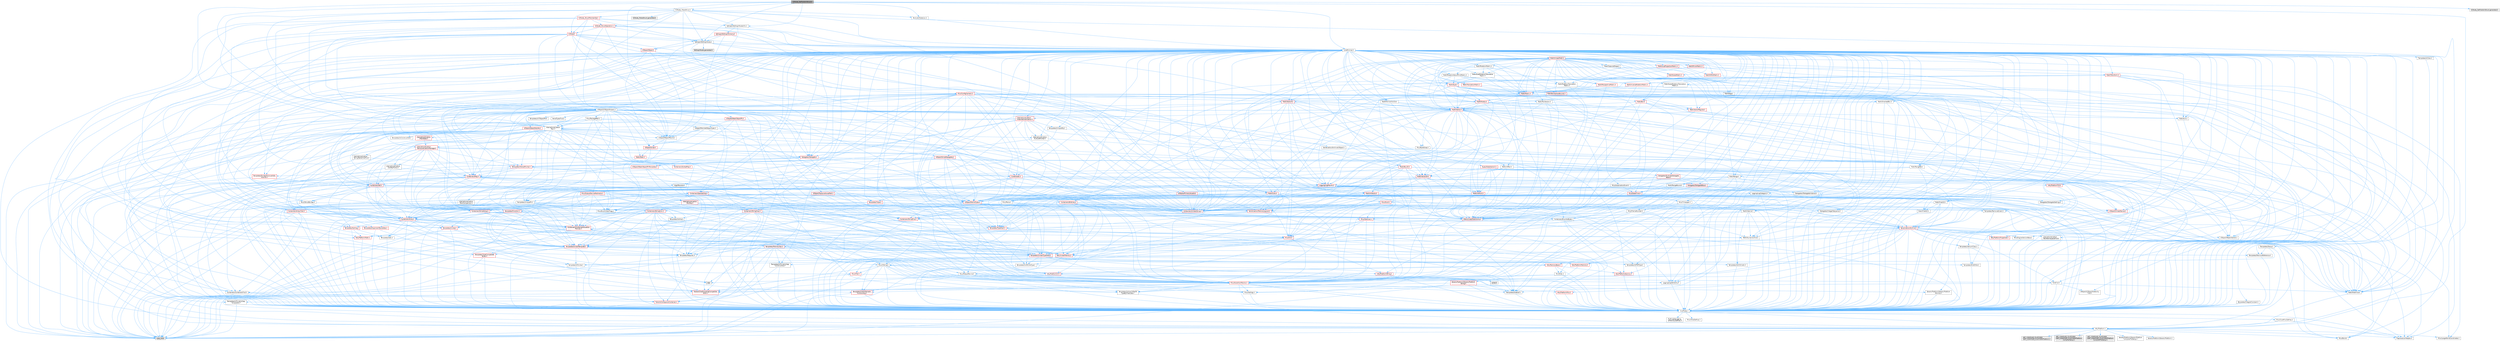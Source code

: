 digraph "K2Node_SetFieldsInStruct.h"
{
 // INTERACTIVE_SVG=YES
 // LATEX_PDF_SIZE
  bgcolor="transparent";
  edge [fontname=Helvetica,fontsize=10,labelfontname=Helvetica,labelfontsize=10];
  node [fontname=Helvetica,fontsize=10,shape=box,height=0.2,width=0.4];
  Node1 [id="Node000001",label="K2Node_SetFieldsInStruct.h",height=0.2,width=0.4,color="gray40", fillcolor="grey60", style="filled", fontcolor="black",tooltip=" "];
  Node1 -> Node2 [id="edge1_Node000001_Node000002",color="steelblue1",style="solid",tooltip=" "];
  Node2 [id="Node000002",label="CoreMinimal.h",height=0.2,width=0.4,color="grey40", fillcolor="white", style="filled",URL="$d7/d67/CoreMinimal_8h.html",tooltip=" "];
  Node2 -> Node3 [id="edge2_Node000002_Node000003",color="steelblue1",style="solid",tooltip=" "];
  Node3 [id="Node000003",label="CoreTypes.h",height=0.2,width=0.4,color="grey40", fillcolor="white", style="filled",URL="$dc/dec/CoreTypes_8h.html",tooltip=" "];
  Node3 -> Node4 [id="edge3_Node000003_Node000004",color="steelblue1",style="solid",tooltip=" "];
  Node4 [id="Node000004",label="HAL/Platform.h",height=0.2,width=0.4,color="grey40", fillcolor="white", style="filled",URL="$d9/dd0/Platform_8h.html",tooltip=" "];
  Node4 -> Node5 [id="edge4_Node000004_Node000005",color="steelblue1",style="solid",tooltip=" "];
  Node5 [id="Node000005",label="Misc/Build.h",height=0.2,width=0.4,color="grey40", fillcolor="white", style="filled",URL="$d3/dbb/Build_8h.html",tooltip=" "];
  Node4 -> Node6 [id="edge5_Node000004_Node000006",color="steelblue1",style="solid",tooltip=" "];
  Node6 [id="Node000006",label="Misc/LargeWorldCoordinates.h",height=0.2,width=0.4,color="grey40", fillcolor="white", style="filled",URL="$d2/dcb/LargeWorldCoordinates_8h.html",tooltip=" "];
  Node4 -> Node7 [id="edge6_Node000004_Node000007",color="steelblue1",style="solid",tooltip=" "];
  Node7 [id="Node000007",label="type_traits",height=0.2,width=0.4,color="grey60", fillcolor="#E0E0E0", style="filled",tooltip=" "];
  Node4 -> Node8 [id="edge7_Node000004_Node000008",color="steelblue1",style="solid",tooltip=" "];
  Node8 [id="Node000008",label="PreprocessorHelpers.h",height=0.2,width=0.4,color="grey40", fillcolor="white", style="filled",URL="$db/ddb/PreprocessorHelpers_8h.html",tooltip=" "];
  Node4 -> Node9 [id="edge8_Node000004_Node000009",color="steelblue1",style="solid",tooltip=" "];
  Node9 [id="Node000009",label="UBT_COMPILED_PLATFORM\l/UBT_COMPILED_PLATFORMPlatform\lCompilerPreSetup.h",height=0.2,width=0.4,color="grey60", fillcolor="#E0E0E0", style="filled",tooltip=" "];
  Node4 -> Node10 [id="edge9_Node000004_Node000010",color="steelblue1",style="solid",tooltip=" "];
  Node10 [id="Node000010",label="GenericPlatform/GenericPlatform\lCompilerPreSetup.h",height=0.2,width=0.4,color="grey40", fillcolor="white", style="filled",URL="$d9/dc8/GenericPlatformCompilerPreSetup_8h.html",tooltip=" "];
  Node4 -> Node11 [id="edge10_Node000004_Node000011",color="steelblue1",style="solid",tooltip=" "];
  Node11 [id="Node000011",label="GenericPlatform/GenericPlatform.h",height=0.2,width=0.4,color="grey40", fillcolor="white", style="filled",URL="$d6/d84/GenericPlatform_8h.html",tooltip=" "];
  Node4 -> Node12 [id="edge11_Node000004_Node000012",color="steelblue1",style="solid",tooltip=" "];
  Node12 [id="Node000012",label="UBT_COMPILED_PLATFORM\l/UBT_COMPILED_PLATFORMPlatform.h",height=0.2,width=0.4,color="grey60", fillcolor="#E0E0E0", style="filled",tooltip=" "];
  Node4 -> Node13 [id="edge12_Node000004_Node000013",color="steelblue1",style="solid",tooltip=" "];
  Node13 [id="Node000013",label="UBT_COMPILED_PLATFORM\l/UBT_COMPILED_PLATFORMPlatform\lCompilerSetup.h",height=0.2,width=0.4,color="grey60", fillcolor="#E0E0E0", style="filled",tooltip=" "];
  Node3 -> Node14 [id="edge13_Node000003_Node000014",color="steelblue1",style="solid",tooltip=" "];
  Node14 [id="Node000014",label="ProfilingDebugging\l/UMemoryDefines.h",height=0.2,width=0.4,color="grey40", fillcolor="white", style="filled",URL="$d2/da2/UMemoryDefines_8h.html",tooltip=" "];
  Node3 -> Node15 [id="edge14_Node000003_Node000015",color="steelblue1",style="solid",tooltip=" "];
  Node15 [id="Node000015",label="Misc/CoreMiscDefines.h",height=0.2,width=0.4,color="grey40", fillcolor="white", style="filled",URL="$da/d38/CoreMiscDefines_8h.html",tooltip=" "];
  Node15 -> Node4 [id="edge15_Node000015_Node000004",color="steelblue1",style="solid",tooltip=" "];
  Node15 -> Node8 [id="edge16_Node000015_Node000008",color="steelblue1",style="solid",tooltip=" "];
  Node3 -> Node16 [id="edge17_Node000003_Node000016",color="steelblue1",style="solid",tooltip=" "];
  Node16 [id="Node000016",label="Misc/CoreDefines.h",height=0.2,width=0.4,color="grey40", fillcolor="white", style="filled",URL="$d3/dd2/CoreDefines_8h.html",tooltip=" "];
  Node2 -> Node17 [id="edge18_Node000002_Node000017",color="steelblue1",style="solid",tooltip=" "];
  Node17 [id="Node000017",label="CoreFwd.h",height=0.2,width=0.4,color="grey40", fillcolor="white", style="filled",URL="$d1/d1e/CoreFwd_8h.html",tooltip=" "];
  Node17 -> Node3 [id="edge19_Node000017_Node000003",color="steelblue1",style="solid",tooltip=" "];
  Node17 -> Node18 [id="edge20_Node000017_Node000018",color="steelblue1",style="solid",tooltip=" "];
  Node18 [id="Node000018",label="Containers/ContainersFwd.h",height=0.2,width=0.4,color="grey40", fillcolor="white", style="filled",URL="$d4/d0a/ContainersFwd_8h.html",tooltip=" "];
  Node18 -> Node4 [id="edge21_Node000018_Node000004",color="steelblue1",style="solid",tooltip=" "];
  Node18 -> Node3 [id="edge22_Node000018_Node000003",color="steelblue1",style="solid",tooltip=" "];
  Node18 -> Node19 [id="edge23_Node000018_Node000019",color="steelblue1",style="solid",tooltip=" "];
  Node19 [id="Node000019",label="Traits/IsContiguousContainer.h",height=0.2,width=0.4,color="red", fillcolor="#FFF0F0", style="filled",URL="$d5/d3c/IsContiguousContainer_8h.html",tooltip=" "];
  Node19 -> Node3 [id="edge24_Node000019_Node000003",color="steelblue1",style="solid",tooltip=" "];
  Node17 -> Node22 [id="edge25_Node000017_Node000022",color="steelblue1",style="solid",tooltip=" "];
  Node22 [id="Node000022",label="Math/MathFwd.h",height=0.2,width=0.4,color="grey40", fillcolor="white", style="filled",URL="$d2/d10/MathFwd_8h.html",tooltip=" "];
  Node22 -> Node4 [id="edge26_Node000022_Node000004",color="steelblue1",style="solid",tooltip=" "];
  Node17 -> Node23 [id="edge27_Node000017_Node000023",color="steelblue1",style="solid",tooltip=" "];
  Node23 [id="Node000023",label="UObject/UObjectHierarchy\lFwd.h",height=0.2,width=0.4,color="grey40", fillcolor="white", style="filled",URL="$d3/d13/UObjectHierarchyFwd_8h.html",tooltip=" "];
  Node2 -> Node23 [id="edge28_Node000002_Node000023",color="steelblue1",style="solid",tooltip=" "];
  Node2 -> Node18 [id="edge29_Node000002_Node000018",color="steelblue1",style="solid",tooltip=" "];
  Node2 -> Node24 [id="edge30_Node000002_Node000024",color="steelblue1",style="solid",tooltip=" "];
  Node24 [id="Node000024",label="Misc/VarArgs.h",height=0.2,width=0.4,color="grey40", fillcolor="white", style="filled",URL="$d5/d6f/VarArgs_8h.html",tooltip=" "];
  Node24 -> Node3 [id="edge31_Node000024_Node000003",color="steelblue1",style="solid",tooltip=" "];
  Node2 -> Node25 [id="edge32_Node000002_Node000025",color="steelblue1",style="solid",tooltip=" "];
  Node25 [id="Node000025",label="Logging/LogVerbosity.h",height=0.2,width=0.4,color="grey40", fillcolor="white", style="filled",URL="$d2/d8f/LogVerbosity_8h.html",tooltip=" "];
  Node25 -> Node3 [id="edge33_Node000025_Node000003",color="steelblue1",style="solid",tooltip=" "];
  Node2 -> Node26 [id="edge34_Node000002_Node000026",color="steelblue1",style="solid",tooltip=" "];
  Node26 [id="Node000026",label="Misc/OutputDevice.h",height=0.2,width=0.4,color="grey40", fillcolor="white", style="filled",URL="$d7/d32/OutputDevice_8h.html",tooltip=" "];
  Node26 -> Node17 [id="edge35_Node000026_Node000017",color="steelblue1",style="solid",tooltip=" "];
  Node26 -> Node3 [id="edge36_Node000026_Node000003",color="steelblue1",style="solid",tooltip=" "];
  Node26 -> Node25 [id="edge37_Node000026_Node000025",color="steelblue1",style="solid",tooltip=" "];
  Node26 -> Node24 [id="edge38_Node000026_Node000024",color="steelblue1",style="solid",tooltip=" "];
  Node26 -> Node27 [id="edge39_Node000026_Node000027",color="steelblue1",style="solid",tooltip=" "];
  Node27 [id="Node000027",label="Templates/IsArrayOrRefOf\lTypeByPredicate.h",height=0.2,width=0.4,color="grey40", fillcolor="white", style="filled",URL="$d6/da1/IsArrayOrRefOfTypeByPredicate_8h.html",tooltip=" "];
  Node27 -> Node3 [id="edge40_Node000027_Node000003",color="steelblue1",style="solid",tooltip=" "];
  Node26 -> Node28 [id="edge41_Node000026_Node000028",color="steelblue1",style="solid",tooltip=" "];
  Node28 [id="Node000028",label="Templates/IsValidVariadic\lFunctionArg.h",height=0.2,width=0.4,color="red", fillcolor="#FFF0F0", style="filled",URL="$d0/dc8/IsValidVariadicFunctionArg_8h.html",tooltip=" "];
  Node28 -> Node3 [id="edge42_Node000028_Node000003",color="steelblue1",style="solid",tooltip=" "];
  Node28 -> Node7 [id="edge43_Node000028_Node000007",color="steelblue1",style="solid",tooltip=" "];
  Node26 -> Node30 [id="edge44_Node000026_Node000030",color="steelblue1",style="solid",tooltip=" "];
  Node30 [id="Node000030",label="Traits/IsCharEncodingCompatible\lWith.h",height=0.2,width=0.4,color="red", fillcolor="#FFF0F0", style="filled",URL="$df/dd1/IsCharEncodingCompatibleWith_8h.html",tooltip=" "];
  Node30 -> Node7 [id="edge45_Node000030_Node000007",color="steelblue1",style="solid",tooltip=" "];
  Node2 -> Node32 [id="edge46_Node000002_Node000032",color="steelblue1",style="solid",tooltip=" "];
  Node32 [id="Node000032",label="HAL/PlatformCrt.h",height=0.2,width=0.4,color="red", fillcolor="#FFF0F0", style="filled",URL="$d8/d75/PlatformCrt_8h.html",tooltip=" "];
  Node32 -> Node33 [id="edge47_Node000032_Node000033",color="steelblue1",style="solid",tooltip=" "];
  Node33 [id="Node000033",label="new",height=0.2,width=0.4,color="grey60", fillcolor="#E0E0E0", style="filled",tooltip=" "];
  Node32 -> Node34 [id="edge48_Node000032_Node000034",color="steelblue1",style="solid",tooltip=" "];
  Node34 [id="Node000034",label="wchar.h",height=0.2,width=0.4,color="grey60", fillcolor="#E0E0E0", style="filled",tooltip=" "];
  Node2 -> Node42 [id="edge49_Node000002_Node000042",color="steelblue1",style="solid",tooltip=" "];
  Node42 [id="Node000042",label="HAL/PlatformMisc.h",height=0.2,width=0.4,color="red", fillcolor="#FFF0F0", style="filled",URL="$d0/df5/PlatformMisc_8h.html",tooltip=" "];
  Node42 -> Node3 [id="edge50_Node000042_Node000003",color="steelblue1",style="solid",tooltip=" "];
  Node2 -> Node61 [id="edge51_Node000002_Node000061",color="steelblue1",style="solid",tooltip=" "];
  Node61 [id="Node000061",label="Misc/AssertionMacros.h",height=0.2,width=0.4,color="red", fillcolor="#FFF0F0", style="filled",URL="$d0/dfa/AssertionMacros_8h.html",tooltip=" "];
  Node61 -> Node3 [id="edge52_Node000061_Node000003",color="steelblue1",style="solid",tooltip=" "];
  Node61 -> Node4 [id="edge53_Node000061_Node000004",color="steelblue1",style="solid",tooltip=" "];
  Node61 -> Node42 [id="edge54_Node000061_Node000042",color="steelblue1",style="solid",tooltip=" "];
  Node61 -> Node8 [id="edge55_Node000061_Node000008",color="steelblue1",style="solid",tooltip=" "];
  Node61 -> Node62 [id="edge56_Node000061_Node000062",color="steelblue1",style="solid",tooltip=" "];
  Node62 [id="Node000062",label="Templates/EnableIf.h",height=0.2,width=0.4,color="grey40", fillcolor="white", style="filled",URL="$d7/d60/EnableIf_8h.html",tooltip=" "];
  Node62 -> Node3 [id="edge57_Node000062_Node000003",color="steelblue1",style="solid",tooltip=" "];
  Node61 -> Node27 [id="edge58_Node000061_Node000027",color="steelblue1",style="solid",tooltip=" "];
  Node61 -> Node28 [id="edge59_Node000061_Node000028",color="steelblue1",style="solid",tooltip=" "];
  Node61 -> Node30 [id="edge60_Node000061_Node000030",color="steelblue1",style="solid",tooltip=" "];
  Node61 -> Node24 [id="edge61_Node000061_Node000024",color="steelblue1",style="solid",tooltip=" "];
  Node2 -> Node70 [id="edge62_Node000002_Node000070",color="steelblue1",style="solid",tooltip=" "];
  Node70 [id="Node000070",label="Templates/IsPointer.h",height=0.2,width=0.4,color="grey40", fillcolor="white", style="filled",URL="$d7/d05/IsPointer_8h.html",tooltip=" "];
  Node70 -> Node3 [id="edge63_Node000070_Node000003",color="steelblue1",style="solid",tooltip=" "];
  Node2 -> Node71 [id="edge64_Node000002_Node000071",color="steelblue1",style="solid",tooltip=" "];
  Node71 [id="Node000071",label="HAL/PlatformMemory.h",height=0.2,width=0.4,color="red", fillcolor="#FFF0F0", style="filled",URL="$de/d68/PlatformMemory_8h.html",tooltip=" "];
  Node71 -> Node3 [id="edge65_Node000071_Node000003",color="steelblue1",style="solid",tooltip=" "];
  Node2 -> Node54 [id="edge66_Node000002_Node000054",color="steelblue1",style="solid",tooltip=" "];
  Node54 [id="Node000054",label="HAL/PlatformAtomics.h",height=0.2,width=0.4,color="red", fillcolor="#FFF0F0", style="filled",URL="$d3/d36/PlatformAtomics_8h.html",tooltip=" "];
  Node54 -> Node3 [id="edge67_Node000054_Node000003",color="steelblue1",style="solid",tooltip=" "];
  Node2 -> Node76 [id="edge68_Node000002_Node000076",color="steelblue1",style="solid",tooltip=" "];
  Node76 [id="Node000076",label="Misc/Exec.h",height=0.2,width=0.4,color="grey40", fillcolor="white", style="filled",URL="$de/ddb/Exec_8h.html",tooltip=" "];
  Node76 -> Node3 [id="edge69_Node000076_Node000003",color="steelblue1",style="solid",tooltip=" "];
  Node76 -> Node61 [id="edge70_Node000076_Node000061",color="steelblue1",style="solid",tooltip=" "];
  Node2 -> Node77 [id="edge71_Node000002_Node000077",color="steelblue1",style="solid",tooltip=" "];
  Node77 [id="Node000077",label="HAL/MemoryBase.h",height=0.2,width=0.4,color="red", fillcolor="#FFF0F0", style="filled",URL="$d6/d9f/MemoryBase_8h.html",tooltip=" "];
  Node77 -> Node3 [id="edge72_Node000077_Node000003",color="steelblue1",style="solid",tooltip=" "];
  Node77 -> Node54 [id="edge73_Node000077_Node000054",color="steelblue1",style="solid",tooltip=" "];
  Node77 -> Node32 [id="edge74_Node000077_Node000032",color="steelblue1",style="solid",tooltip=" "];
  Node77 -> Node76 [id="edge75_Node000077_Node000076",color="steelblue1",style="solid",tooltip=" "];
  Node77 -> Node26 [id="edge76_Node000077_Node000026",color="steelblue1",style="solid",tooltip=" "];
  Node2 -> Node87 [id="edge77_Node000002_Node000087",color="steelblue1",style="solid",tooltip=" "];
  Node87 [id="Node000087",label="HAL/UnrealMemory.h",height=0.2,width=0.4,color="red", fillcolor="#FFF0F0", style="filled",URL="$d9/d96/UnrealMemory_8h.html",tooltip=" "];
  Node87 -> Node3 [id="edge78_Node000087_Node000003",color="steelblue1",style="solid",tooltip=" "];
  Node87 -> Node77 [id="edge79_Node000087_Node000077",color="steelblue1",style="solid",tooltip=" "];
  Node87 -> Node71 [id="edge80_Node000087_Node000071",color="steelblue1",style="solid",tooltip=" "];
  Node87 -> Node70 [id="edge81_Node000087_Node000070",color="steelblue1",style="solid",tooltip=" "];
  Node2 -> Node89 [id="edge82_Node000002_Node000089",color="steelblue1",style="solid",tooltip=" "];
  Node89 [id="Node000089",label="Templates/IsArithmetic.h",height=0.2,width=0.4,color="grey40", fillcolor="white", style="filled",URL="$d2/d5d/IsArithmetic_8h.html",tooltip=" "];
  Node89 -> Node3 [id="edge83_Node000089_Node000003",color="steelblue1",style="solid",tooltip=" "];
  Node2 -> Node83 [id="edge84_Node000002_Node000083",color="steelblue1",style="solid",tooltip=" "];
  Node83 [id="Node000083",label="Templates/AndOrNot.h",height=0.2,width=0.4,color="grey40", fillcolor="white", style="filled",URL="$db/d0a/AndOrNot_8h.html",tooltip=" "];
  Node83 -> Node3 [id="edge85_Node000083_Node000003",color="steelblue1",style="solid",tooltip=" "];
  Node2 -> Node90 [id="edge86_Node000002_Node000090",color="steelblue1",style="solid",tooltip=" "];
  Node90 [id="Node000090",label="Templates/IsPODType.h",height=0.2,width=0.4,color="grey40", fillcolor="white", style="filled",URL="$d7/db1/IsPODType_8h.html",tooltip=" "];
  Node90 -> Node3 [id="edge87_Node000090_Node000003",color="steelblue1",style="solid",tooltip=" "];
  Node2 -> Node91 [id="edge88_Node000002_Node000091",color="steelblue1",style="solid",tooltip=" "];
  Node91 [id="Node000091",label="Templates/IsUECoreType.h",height=0.2,width=0.4,color="grey40", fillcolor="white", style="filled",URL="$d1/db8/IsUECoreType_8h.html",tooltip=" "];
  Node91 -> Node3 [id="edge89_Node000091_Node000003",color="steelblue1",style="solid",tooltip=" "];
  Node91 -> Node7 [id="edge90_Node000091_Node000007",color="steelblue1",style="solid",tooltip=" "];
  Node2 -> Node84 [id="edge91_Node000002_Node000084",color="steelblue1",style="solid",tooltip=" "];
  Node84 [id="Node000084",label="Templates/IsTriviallyCopy\lConstructible.h",height=0.2,width=0.4,color="grey40", fillcolor="white", style="filled",URL="$d3/d78/IsTriviallyCopyConstructible_8h.html",tooltip=" "];
  Node84 -> Node3 [id="edge92_Node000084_Node000003",color="steelblue1",style="solid",tooltip=" "];
  Node84 -> Node7 [id="edge93_Node000084_Node000007",color="steelblue1",style="solid",tooltip=" "];
  Node2 -> Node92 [id="edge94_Node000002_Node000092",color="steelblue1",style="solid",tooltip=" "];
  Node92 [id="Node000092",label="Templates/UnrealTypeTraits.h",height=0.2,width=0.4,color="red", fillcolor="#FFF0F0", style="filled",URL="$d2/d2d/UnrealTypeTraits_8h.html",tooltip=" "];
  Node92 -> Node3 [id="edge95_Node000092_Node000003",color="steelblue1",style="solid",tooltip=" "];
  Node92 -> Node70 [id="edge96_Node000092_Node000070",color="steelblue1",style="solid",tooltip=" "];
  Node92 -> Node61 [id="edge97_Node000092_Node000061",color="steelblue1",style="solid",tooltip=" "];
  Node92 -> Node83 [id="edge98_Node000092_Node000083",color="steelblue1",style="solid",tooltip=" "];
  Node92 -> Node62 [id="edge99_Node000092_Node000062",color="steelblue1",style="solid",tooltip=" "];
  Node92 -> Node89 [id="edge100_Node000092_Node000089",color="steelblue1",style="solid",tooltip=" "];
  Node92 -> Node90 [id="edge101_Node000092_Node000090",color="steelblue1",style="solid",tooltip=" "];
  Node92 -> Node91 [id="edge102_Node000092_Node000091",color="steelblue1",style="solid",tooltip=" "];
  Node92 -> Node84 [id="edge103_Node000092_Node000084",color="steelblue1",style="solid",tooltip=" "];
  Node2 -> Node62 [id="edge104_Node000002_Node000062",color="steelblue1",style="solid",tooltip=" "];
  Node2 -> Node94 [id="edge105_Node000002_Node000094",color="steelblue1",style="solid",tooltip=" "];
  Node94 [id="Node000094",label="Templates/RemoveReference.h",height=0.2,width=0.4,color="grey40", fillcolor="white", style="filled",URL="$da/dbe/RemoveReference_8h.html",tooltip=" "];
  Node94 -> Node3 [id="edge106_Node000094_Node000003",color="steelblue1",style="solid",tooltip=" "];
  Node2 -> Node95 [id="edge107_Node000002_Node000095",color="steelblue1",style="solid",tooltip=" "];
  Node95 [id="Node000095",label="Templates/IntegralConstant.h",height=0.2,width=0.4,color="grey40", fillcolor="white", style="filled",URL="$db/d1b/IntegralConstant_8h.html",tooltip=" "];
  Node95 -> Node3 [id="edge108_Node000095_Node000003",color="steelblue1",style="solid",tooltip=" "];
  Node2 -> Node96 [id="edge109_Node000002_Node000096",color="steelblue1",style="solid",tooltip=" "];
  Node96 [id="Node000096",label="Templates/IsClass.h",height=0.2,width=0.4,color="grey40", fillcolor="white", style="filled",URL="$db/dcb/IsClass_8h.html",tooltip=" "];
  Node96 -> Node3 [id="edge110_Node000096_Node000003",color="steelblue1",style="solid",tooltip=" "];
  Node2 -> Node97 [id="edge111_Node000002_Node000097",color="steelblue1",style="solid",tooltip=" "];
  Node97 [id="Node000097",label="Templates/TypeCompatible\lBytes.h",height=0.2,width=0.4,color="red", fillcolor="#FFF0F0", style="filled",URL="$df/d0a/TypeCompatibleBytes_8h.html",tooltip=" "];
  Node97 -> Node3 [id="edge112_Node000097_Node000003",color="steelblue1",style="solid",tooltip=" "];
  Node97 -> Node33 [id="edge113_Node000097_Node000033",color="steelblue1",style="solid",tooltip=" "];
  Node97 -> Node7 [id="edge114_Node000097_Node000007",color="steelblue1",style="solid",tooltip=" "];
  Node2 -> Node19 [id="edge115_Node000002_Node000019",color="steelblue1",style="solid",tooltip=" "];
  Node2 -> Node98 [id="edge116_Node000002_Node000098",color="steelblue1",style="solid",tooltip=" "];
  Node98 [id="Node000098",label="Templates/UnrealTemplate.h",height=0.2,width=0.4,color="red", fillcolor="#FFF0F0", style="filled",URL="$d4/d24/UnrealTemplate_8h.html",tooltip=" "];
  Node98 -> Node3 [id="edge117_Node000098_Node000003",color="steelblue1",style="solid",tooltip=" "];
  Node98 -> Node70 [id="edge118_Node000098_Node000070",color="steelblue1",style="solid",tooltip=" "];
  Node98 -> Node87 [id="edge119_Node000098_Node000087",color="steelblue1",style="solid",tooltip=" "];
  Node98 -> Node92 [id="edge120_Node000098_Node000092",color="steelblue1",style="solid",tooltip=" "];
  Node98 -> Node94 [id="edge121_Node000098_Node000094",color="steelblue1",style="solid",tooltip=" "];
  Node98 -> Node64 [id="edge122_Node000098_Node000064",color="steelblue1",style="solid",tooltip=" "];
  Node64 [id="Node000064",label="Templates/Requires.h",height=0.2,width=0.4,color="grey40", fillcolor="white", style="filled",URL="$dc/d96/Requires_8h.html",tooltip=" "];
  Node64 -> Node62 [id="edge123_Node000064_Node000062",color="steelblue1",style="solid",tooltip=" "];
  Node64 -> Node7 [id="edge124_Node000064_Node000007",color="steelblue1",style="solid",tooltip=" "];
  Node98 -> Node97 [id="edge125_Node000098_Node000097",color="steelblue1",style="solid",tooltip=" "];
  Node98 -> Node19 [id="edge126_Node000098_Node000019",color="steelblue1",style="solid",tooltip=" "];
  Node98 -> Node7 [id="edge127_Node000098_Node000007",color="steelblue1",style="solid",tooltip=" "];
  Node2 -> Node47 [id="edge128_Node000002_Node000047",color="steelblue1",style="solid",tooltip=" "];
  Node47 [id="Node000047",label="Math/NumericLimits.h",height=0.2,width=0.4,color="grey40", fillcolor="white", style="filled",URL="$df/d1b/NumericLimits_8h.html",tooltip=" "];
  Node47 -> Node3 [id="edge129_Node000047_Node000003",color="steelblue1",style="solid",tooltip=" "];
  Node2 -> Node102 [id="edge130_Node000002_Node000102",color="steelblue1",style="solid",tooltip=" "];
  Node102 [id="Node000102",label="HAL/PlatformMath.h",height=0.2,width=0.4,color="red", fillcolor="#FFF0F0", style="filled",URL="$dc/d53/PlatformMath_8h.html",tooltip=" "];
  Node102 -> Node3 [id="edge131_Node000102_Node000003",color="steelblue1",style="solid",tooltip=" "];
  Node2 -> Node85 [id="edge132_Node000002_Node000085",color="steelblue1",style="solid",tooltip=" "];
  Node85 [id="Node000085",label="Templates/IsTriviallyCopy\lAssignable.h",height=0.2,width=0.4,color="grey40", fillcolor="white", style="filled",URL="$d2/df2/IsTriviallyCopyAssignable_8h.html",tooltip=" "];
  Node85 -> Node3 [id="edge133_Node000085_Node000003",color="steelblue1",style="solid",tooltip=" "];
  Node85 -> Node7 [id="edge134_Node000085_Node000007",color="steelblue1",style="solid",tooltip=" "];
  Node2 -> Node110 [id="edge135_Node000002_Node000110",color="steelblue1",style="solid",tooltip=" "];
  Node110 [id="Node000110",label="Templates/MemoryOps.h",height=0.2,width=0.4,color="red", fillcolor="#FFF0F0", style="filled",URL="$db/dea/MemoryOps_8h.html",tooltip=" "];
  Node110 -> Node3 [id="edge136_Node000110_Node000003",color="steelblue1",style="solid",tooltip=" "];
  Node110 -> Node87 [id="edge137_Node000110_Node000087",color="steelblue1",style="solid",tooltip=" "];
  Node110 -> Node85 [id="edge138_Node000110_Node000085",color="steelblue1",style="solid",tooltip=" "];
  Node110 -> Node84 [id="edge139_Node000110_Node000084",color="steelblue1",style="solid",tooltip=" "];
  Node110 -> Node64 [id="edge140_Node000110_Node000064",color="steelblue1",style="solid",tooltip=" "];
  Node110 -> Node92 [id="edge141_Node000110_Node000092",color="steelblue1",style="solid",tooltip=" "];
  Node110 -> Node33 [id="edge142_Node000110_Node000033",color="steelblue1",style="solid",tooltip=" "];
  Node110 -> Node7 [id="edge143_Node000110_Node000007",color="steelblue1",style="solid",tooltip=" "];
  Node2 -> Node111 [id="edge144_Node000002_Node000111",color="steelblue1",style="solid",tooltip=" "];
  Node111 [id="Node000111",label="Containers/ContainerAllocation\lPolicies.h",height=0.2,width=0.4,color="red", fillcolor="#FFF0F0", style="filled",URL="$d7/dff/ContainerAllocationPolicies_8h.html",tooltip=" "];
  Node111 -> Node3 [id="edge145_Node000111_Node000003",color="steelblue1",style="solid",tooltip=" "];
  Node111 -> Node111 [id="edge146_Node000111_Node000111",color="steelblue1",style="solid",tooltip=" "];
  Node111 -> Node102 [id="edge147_Node000111_Node000102",color="steelblue1",style="solid",tooltip=" "];
  Node111 -> Node87 [id="edge148_Node000111_Node000087",color="steelblue1",style="solid",tooltip=" "];
  Node111 -> Node47 [id="edge149_Node000111_Node000047",color="steelblue1",style="solid",tooltip=" "];
  Node111 -> Node61 [id="edge150_Node000111_Node000061",color="steelblue1",style="solid",tooltip=" "];
  Node111 -> Node110 [id="edge151_Node000111_Node000110",color="steelblue1",style="solid",tooltip=" "];
  Node111 -> Node97 [id="edge152_Node000111_Node000097",color="steelblue1",style="solid",tooltip=" "];
  Node111 -> Node7 [id="edge153_Node000111_Node000007",color="steelblue1",style="solid",tooltip=" "];
  Node2 -> Node114 [id="edge154_Node000002_Node000114",color="steelblue1",style="solid",tooltip=" "];
  Node114 [id="Node000114",label="Templates/IsEnumClass.h",height=0.2,width=0.4,color="grey40", fillcolor="white", style="filled",URL="$d7/d15/IsEnumClass_8h.html",tooltip=" "];
  Node114 -> Node3 [id="edge155_Node000114_Node000003",color="steelblue1",style="solid",tooltip=" "];
  Node114 -> Node83 [id="edge156_Node000114_Node000083",color="steelblue1",style="solid",tooltip=" "];
  Node2 -> Node115 [id="edge157_Node000002_Node000115",color="steelblue1",style="solid",tooltip=" "];
  Node115 [id="Node000115",label="HAL/PlatformProperties.h",height=0.2,width=0.4,color="red", fillcolor="#FFF0F0", style="filled",URL="$d9/db0/PlatformProperties_8h.html",tooltip=" "];
  Node115 -> Node3 [id="edge158_Node000115_Node000003",color="steelblue1",style="solid",tooltip=" "];
  Node2 -> Node118 [id="edge159_Node000002_Node000118",color="steelblue1",style="solid",tooltip=" "];
  Node118 [id="Node000118",label="Misc/EngineVersionBase.h",height=0.2,width=0.4,color="grey40", fillcolor="white", style="filled",URL="$d5/d2b/EngineVersionBase_8h.html",tooltip=" "];
  Node118 -> Node3 [id="edge160_Node000118_Node000003",color="steelblue1",style="solid",tooltip=" "];
  Node2 -> Node119 [id="edge161_Node000002_Node000119",color="steelblue1",style="solid",tooltip=" "];
  Node119 [id="Node000119",label="Internationalization\l/TextNamespaceFwd.h",height=0.2,width=0.4,color="grey40", fillcolor="white", style="filled",URL="$d8/d97/TextNamespaceFwd_8h.html",tooltip=" "];
  Node119 -> Node3 [id="edge162_Node000119_Node000003",color="steelblue1",style="solid",tooltip=" "];
  Node2 -> Node120 [id="edge163_Node000002_Node000120",color="steelblue1",style="solid",tooltip=" "];
  Node120 [id="Node000120",label="Serialization/Archive.h",height=0.2,width=0.4,color="red", fillcolor="#FFF0F0", style="filled",URL="$d7/d3b/Archive_8h.html",tooltip=" "];
  Node120 -> Node17 [id="edge164_Node000120_Node000017",color="steelblue1",style="solid",tooltip=" "];
  Node120 -> Node3 [id="edge165_Node000120_Node000003",color="steelblue1",style="solid",tooltip=" "];
  Node120 -> Node115 [id="edge166_Node000120_Node000115",color="steelblue1",style="solid",tooltip=" "];
  Node120 -> Node119 [id="edge167_Node000120_Node000119",color="steelblue1",style="solid",tooltip=" "];
  Node120 -> Node22 [id="edge168_Node000120_Node000022",color="steelblue1",style="solid",tooltip=" "];
  Node120 -> Node61 [id="edge169_Node000120_Node000061",color="steelblue1",style="solid",tooltip=" "];
  Node120 -> Node5 [id="edge170_Node000120_Node000005",color="steelblue1",style="solid",tooltip=" "];
  Node120 -> Node118 [id="edge171_Node000120_Node000118",color="steelblue1",style="solid",tooltip=" "];
  Node120 -> Node24 [id="edge172_Node000120_Node000024",color="steelblue1",style="solid",tooltip=" "];
  Node120 -> Node62 [id="edge173_Node000120_Node000062",color="steelblue1",style="solid",tooltip=" "];
  Node120 -> Node27 [id="edge174_Node000120_Node000027",color="steelblue1",style="solid",tooltip=" "];
  Node120 -> Node114 [id="edge175_Node000120_Node000114",color="steelblue1",style="solid",tooltip=" "];
  Node120 -> Node28 [id="edge176_Node000120_Node000028",color="steelblue1",style="solid",tooltip=" "];
  Node120 -> Node98 [id="edge177_Node000120_Node000098",color="steelblue1",style="solid",tooltip=" "];
  Node120 -> Node30 [id="edge178_Node000120_Node000030",color="steelblue1",style="solid",tooltip=" "];
  Node120 -> Node123 [id="edge179_Node000120_Node000123",color="steelblue1",style="solid",tooltip=" "];
  Node123 [id="Node000123",label="UObject/ObjectVersion.h",height=0.2,width=0.4,color="grey40", fillcolor="white", style="filled",URL="$da/d63/ObjectVersion_8h.html",tooltip=" "];
  Node123 -> Node3 [id="edge180_Node000123_Node000003",color="steelblue1",style="solid",tooltip=" "];
  Node2 -> Node124 [id="edge181_Node000002_Node000124",color="steelblue1",style="solid",tooltip=" "];
  Node124 [id="Node000124",label="Templates/Less.h",height=0.2,width=0.4,color="grey40", fillcolor="white", style="filled",URL="$de/dc8/Less_8h.html",tooltip=" "];
  Node124 -> Node3 [id="edge182_Node000124_Node000003",color="steelblue1",style="solid",tooltip=" "];
  Node124 -> Node98 [id="edge183_Node000124_Node000098",color="steelblue1",style="solid",tooltip=" "];
  Node2 -> Node125 [id="edge184_Node000002_Node000125",color="steelblue1",style="solid",tooltip=" "];
  Node125 [id="Node000125",label="Templates/Sorting.h",height=0.2,width=0.4,color="red", fillcolor="#FFF0F0", style="filled",URL="$d3/d9e/Sorting_8h.html",tooltip=" "];
  Node125 -> Node3 [id="edge185_Node000125_Node000003",color="steelblue1",style="solid",tooltip=" "];
  Node125 -> Node102 [id="edge186_Node000125_Node000102",color="steelblue1",style="solid",tooltip=" "];
  Node125 -> Node124 [id="edge187_Node000125_Node000124",color="steelblue1",style="solid",tooltip=" "];
  Node2 -> Node136 [id="edge188_Node000002_Node000136",color="steelblue1",style="solid",tooltip=" "];
  Node136 [id="Node000136",label="Misc/Char.h",height=0.2,width=0.4,color="red", fillcolor="#FFF0F0", style="filled",URL="$d0/d58/Char_8h.html",tooltip=" "];
  Node136 -> Node3 [id="edge189_Node000136_Node000003",color="steelblue1",style="solid",tooltip=" "];
  Node136 -> Node7 [id="edge190_Node000136_Node000007",color="steelblue1",style="solid",tooltip=" "];
  Node2 -> Node139 [id="edge191_Node000002_Node000139",color="steelblue1",style="solid",tooltip=" "];
  Node139 [id="Node000139",label="GenericPlatform/GenericPlatform\lStricmp.h",height=0.2,width=0.4,color="grey40", fillcolor="white", style="filled",URL="$d2/d86/GenericPlatformStricmp_8h.html",tooltip=" "];
  Node139 -> Node3 [id="edge192_Node000139_Node000003",color="steelblue1",style="solid",tooltip=" "];
  Node2 -> Node140 [id="edge193_Node000002_Node000140",color="steelblue1",style="solid",tooltip=" "];
  Node140 [id="Node000140",label="GenericPlatform/GenericPlatform\lString.h",height=0.2,width=0.4,color="red", fillcolor="#FFF0F0", style="filled",URL="$dd/d20/GenericPlatformString_8h.html",tooltip=" "];
  Node140 -> Node3 [id="edge194_Node000140_Node000003",color="steelblue1",style="solid",tooltip=" "];
  Node140 -> Node139 [id="edge195_Node000140_Node000139",color="steelblue1",style="solid",tooltip=" "];
  Node140 -> Node62 [id="edge196_Node000140_Node000062",color="steelblue1",style="solid",tooltip=" "];
  Node140 -> Node30 [id="edge197_Node000140_Node000030",color="steelblue1",style="solid",tooltip=" "];
  Node140 -> Node7 [id="edge198_Node000140_Node000007",color="steelblue1",style="solid",tooltip=" "];
  Node2 -> Node73 [id="edge199_Node000002_Node000073",color="steelblue1",style="solid",tooltip=" "];
  Node73 [id="Node000073",label="HAL/PlatformString.h",height=0.2,width=0.4,color="red", fillcolor="#FFF0F0", style="filled",URL="$db/db5/PlatformString_8h.html",tooltip=" "];
  Node73 -> Node3 [id="edge200_Node000073_Node000003",color="steelblue1",style="solid",tooltip=" "];
  Node2 -> Node143 [id="edge201_Node000002_Node000143",color="steelblue1",style="solid",tooltip=" "];
  Node143 [id="Node000143",label="Misc/CString.h",height=0.2,width=0.4,color="grey40", fillcolor="white", style="filled",URL="$d2/d49/CString_8h.html",tooltip=" "];
  Node143 -> Node3 [id="edge202_Node000143_Node000003",color="steelblue1",style="solid",tooltip=" "];
  Node143 -> Node32 [id="edge203_Node000143_Node000032",color="steelblue1",style="solid",tooltip=" "];
  Node143 -> Node73 [id="edge204_Node000143_Node000073",color="steelblue1",style="solid",tooltip=" "];
  Node143 -> Node61 [id="edge205_Node000143_Node000061",color="steelblue1",style="solid",tooltip=" "];
  Node143 -> Node136 [id="edge206_Node000143_Node000136",color="steelblue1",style="solid",tooltip=" "];
  Node143 -> Node24 [id="edge207_Node000143_Node000024",color="steelblue1",style="solid",tooltip=" "];
  Node143 -> Node27 [id="edge208_Node000143_Node000027",color="steelblue1",style="solid",tooltip=" "];
  Node143 -> Node28 [id="edge209_Node000143_Node000028",color="steelblue1",style="solid",tooltip=" "];
  Node143 -> Node30 [id="edge210_Node000143_Node000030",color="steelblue1",style="solid",tooltip=" "];
  Node2 -> Node144 [id="edge211_Node000002_Node000144",color="steelblue1",style="solid",tooltip=" "];
  Node144 [id="Node000144",label="Misc/Crc.h",height=0.2,width=0.4,color="red", fillcolor="#FFF0F0", style="filled",URL="$d4/dd2/Crc_8h.html",tooltip=" "];
  Node144 -> Node3 [id="edge212_Node000144_Node000003",color="steelblue1",style="solid",tooltip=" "];
  Node144 -> Node73 [id="edge213_Node000144_Node000073",color="steelblue1",style="solid",tooltip=" "];
  Node144 -> Node61 [id="edge214_Node000144_Node000061",color="steelblue1",style="solid",tooltip=" "];
  Node144 -> Node143 [id="edge215_Node000144_Node000143",color="steelblue1",style="solid",tooltip=" "];
  Node144 -> Node136 [id="edge216_Node000144_Node000136",color="steelblue1",style="solid",tooltip=" "];
  Node144 -> Node92 [id="edge217_Node000144_Node000092",color="steelblue1",style="solid",tooltip=" "];
  Node2 -> Node135 [id="edge218_Node000002_Node000135",color="steelblue1",style="solid",tooltip=" "];
  Node135 [id="Node000135",label="Math/UnrealMathUtility.h",height=0.2,width=0.4,color="red", fillcolor="#FFF0F0", style="filled",URL="$db/db8/UnrealMathUtility_8h.html",tooltip=" "];
  Node135 -> Node3 [id="edge219_Node000135_Node000003",color="steelblue1",style="solid",tooltip=" "];
  Node135 -> Node61 [id="edge220_Node000135_Node000061",color="steelblue1",style="solid",tooltip=" "];
  Node135 -> Node102 [id="edge221_Node000135_Node000102",color="steelblue1",style="solid",tooltip=" "];
  Node135 -> Node22 [id="edge222_Node000135_Node000022",color="steelblue1",style="solid",tooltip=" "];
  Node135 -> Node64 [id="edge223_Node000135_Node000064",color="steelblue1",style="solid",tooltip=" "];
  Node2 -> Node145 [id="edge224_Node000002_Node000145",color="steelblue1",style="solid",tooltip=" "];
  Node145 [id="Node000145",label="Containers/UnrealString.h",height=0.2,width=0.4,color="red", fillcolor="#FFF0F0", style="filled",URL="$d5/dba/UnrealString_8h.html",tooltip=" "];
  Node2 -> Node149 [id="edge225_Node000002_Node000149",color="steelblue1",style="solid",tooltip=" "];
  Node149 [id="Node000149",label="Containers/Array.h",height=0.2,width=0.4,color="red", fillcolor="#FFF0F0", style="filled",URL="$df/dd0/Array_8h.html",tooltip=" "];
  Node149 -> Node3 [id="edge226_Node000149_Node000003",color="steelblue1",style="solid",tooltip=" "];
  Node149 -> Node61 [id="edge227_Node000149_Node000061",color="steelblue1",style="solid",tooltip=" "];
  Node149 -> Node87 [id="edge228_Node000149_Node000087",color="steelblue1",style="solid",tooltip=" "];
  Node149 -> Node92 [id="edge229_Node000149_Node000092",color="steelblue1",style="solid",tooltip=" "];
  Node149 -> Node98 [id="edge230_Node000149_Node000098",color="steelblue1",style="solid",tooltip=" "];
  Node149 -> Node111 [id="edge231_Node000149_Node000111",color="steelblue1",style="solid",tooltip=" "];
  Node149 -> Node120 [id="edge232_Node000149_Node000120",color="steelblue1",style="solid",tooltip=" "];
  Node149 -> Node128 [id="edge233_Node000149_Node000128",color="steelblue1",style="solid",tooltip=" "];
  Node128 [id="Node000128",label="Templates/Invoke.h",height=0.2,width=0.4,color="red", fillcolor="#FFF0F0", style="filled",URL="$d7/deb/Invoke_8h.html",tooltip=" "];
  Node128 -> Node3 [id="edge234_Node000128_Node000003",color="steelblue1",style="solid",tooltip=" "];
  Node128 -> Node98 [id="edge235_Node000128_Node000098",color="steelblue1",style="solid",tooltip=" "];
  Node128 -> Node7 [id="edge236_Node000128_Node000007",color="steelblue1",style="solid",tooltip=" "];
  Node149 -> Node124 [id="edge237_Node000149_Node000124",color="steelblue1",style="solid",tooltip=" "];
  Node149 -> Node64 [id="edge238_Node000149_Node000064",color="steelblue1",style="solid",tooltip=" "];
  Node149 -> Node125 [id="edge239_Node000149_Node000125",color="steelblue1",style="solid",tooltip=" "];
  Node149 -> Node172 [id="edge240_Node000149_Node000172",color="steelblue1",style="solid",tooltip=" "];
  Node172 [id="Node000172",label="Templates/AlignmentTemplates.h",height=0.2,width=0.4,color="red", fillcolor="#FFF0F0", style="filled",URL="$dd/d32/AlignmentTemplates_8h.html",tooltip=" "];
  Node172 -> Node3 [id="edge241_Node000172_Node000003",color="steelblue1",style="solid",tooltip=" "];
  Node172 -> Node70 [id="edge242_Node000172_Node000070",color="steelblue1",style="solid",tooltip=" "];
  Node149 -> Node7 [id="edge243_Node000149_Node000007",color="steelblue1",style="solid",tooltip=" "];
  Node2 -> Node173 [id="edge244_Node000002_Node000173",color="steelblue1",style="solid",tooltip=" "];
  Node173 [id="Node000173",label="Misc/FrameNumber.h",height=0.2,width=0.4,color="grey40", fillcolor="white", style="filled",URL="$dd/dbd/FrameNumber_8h.html",tooltip=" "];
  Node173 -> Node3 [id="edge245_Node000173_Node000003",color="steelblue1",style="solid",tooltip=" "];
  Node173 -> Node47 [id="edge246_Node000173_Node000047",color="steelblue1",style="solid",tooltip=" "];
  Node173 -> Node135 [id="edge247_Node000173_Node000135",color="steelblue1",style="solid",tooltip=" "];
  Node173 -> Node62 [id="edge248_Node000173_Node000062",color="steelblue1",style="solid",tooltip=" "];
  Node173 -> Node92 [id="edge249_Node000173_Node000092",color="steelblue1",style="solid",tooltip=" "];
  Node2 -> Node174 [id="edge250_Node000002_Node000174",color="steelblue1",style="solid",tooltip=" "];
  Node174 [id="Node000174",label="Misc/Timespan.h",height=0.2,width=0.4,color="grey40", fillcolor="white", style="filled",URL="$da/dd9/Timespan_8h.html",tooltip=" "];
  Node174 -> Node3 [id="edge251_Node000174_Node000003",color="steelblue1",style="solid",tooltip=" "];
  Node174 -> Node175 [id="edge252_Node000174_Node000175",color="steelblue1",style="solid",tooltip=" "];
  Node175 [id="Node000175",label="Math/Interval.h",height=0.2,width=0.4,color="grey40", fillcolor="white", style="filled",URL="$d1/d55/Interval_8h.html",tooltip=" "];
  Node175 -> Node3 [id="edge253_Node000175_Node000003",color="steelblue1",style="solid",tooltip=" "];
  Node175 -> Node89 [id="edge254_Node000175_Node000089",color="steelblue1",style="solid",tooltip=" "];
  Node175 -> Node92 [id="edge255_Node000175_Node000092",color="steelblue1",style="solid",tooltip=" "];
  Node175 -> Node47 [id="edge256_Node000175_Node000047",color="steelblue1",style="solid",tooltip=" "];
  Node175 -> Node135 [id="edge257_Node000175_Node000135",color="steelblue1",style="solid",tooltip=" "];
  Node174 -> Node135 [id="edge258_Node000174_Node000135",color="steelblue1",style="solid",tooltip=" "];
  Node174 -> Node61 [id="edge259_Node000174_Node000061",color="steelblue1",style="solid",tooltip=" "];
  Node2 -> Node176 [id="edge260_Node000002_Node000176",color="steelblue1",style="solid",tooltip=" "];
  Node176 [id="Node000176",label="Containers/StringConv.h",height=0.2,width=0.4,color="red", fillcolor="#FFF0F0", style="filled",URL="$d3/ddf/StringConv_8h.html",tooltip=" "];
  Node176 -> Node3 [id="edge261_Node000176_Node000003",color="steelblue1",style="solid",tooltip=" "];
  Node176 -> Node61 [id="edge262_Node000176_Node000061",color="steelblue1",style="solid",tooltip=" "];
  Node176 -> Node111 [id="edge263_Node000176_Node000111",color="steelblue1",style="solid",tooltip=" "];
  Node176 -> Node149 [id="edge264_Node000176_Node000149",color="steelblue1",style="solid",tooltip=" "];
  Node176 -> Node143 [id="edge265_Node000176_Node000143",color="steelblue1",style="solid",tooltip=" "];
  Node176 -> Node177 [id="edge266_Node000176_Node000177",color="steelblue1",style="solid",tooltip=" "];
  Node177 [id="Node000177",label="Templates/IsArray.h",height=0.2,width=0.4,color="grey40", fillcolor="white", style="filled",URL="$d8/d8d/IsArray_8h.html",tooltip=" "];
  Node177 -> Node3 [id="edge267_Node000177_Node000003",color="steelblue1",style="solid",tooltip=" "];
  Node176 -> Node98 [id="edge268_Node000176_Node000098",color="steelblue1",style="solid",tooltip=" "];
  Node176 -> Node92 [id="edge269_Node000176_Node000092",color="steelblue1",style="solid",tooltip=" "];
  Node176 -> Node30 [id="edge270_Node000176_Node000030",color="steelblue1",style="solid",tooltip=" "];
  Node176 -> Node19 [id="edge271_Node000176_Node000019",color="steelblue1",style="solid",tooltip=" "];
  Node176 -> Node7 [id="edge272_Node000176_Node000007",color="steelblue1",style="solid",tooltip=" "];
  Node2 -> Node178 [id="edge273_Node000002_Node000178",color="steelblue1",style="solid",tooltip=" "];
  Node178 [id="Node000178",label="UObject/UnrealNames.h",height=0.2,width=0.4,color="red", fillcolor="#FFF0F0", style="filled",URL="$d8/db1/UnrealNames_8h.html",tooltip=" "];
  Node178 -> Node3 [id="edge274_Node000178_Node000003",color="steelblue1",style="solid",tooltip=" "];
  Node2 -> Node180 [id="edge275_Node000002_Node000180",color="steelblue1",style="solid",tooltip=" "];
  Node180 [id="Node000180",label="UObject/NameTypes.h",height=0.2,width=0.4,color="red", fillcolor="#FFF0F0", style="filled",URL="$d6/d35/NameTypes_8h.html",tooltip=" "];
  Node180 -> Node3 [id="edge276_Node000180_Node000003",color="steelblue1",style="solid",tooltip=" "];
  Node180 -> Node61 [id="edge277_Node000180_Node000061",color="steelblue1",style="solid",tooltip=" "];
  Node180 -> Node87 [id="edge278_Node000180_Node000087",color="steelblue1",style="solid",tooltip=" "];
  Node180 -> Node92 [id="edge279_Node000180_Node000092",color="steelblue1",style="solid",tooltip=" "];
  Node180 -> Node98 [id="edge280_Node000180_Node000098",color="steelblue1",style="solid",tooltip=" "];
  Node180 -> Node145 [id="edge281_Node000180_Node000145",color="steelblue1",style="solid",tooltip=" "];
  Node180 -> Node176 [id="edge282_Node000180_Node000176",color="steelblue1",style="solid",tooltip=" "];
  Node180 -> Node44 [id="edge283_Node000180_Node000044",color="steelblue1",style="solid",tooltip=" "];
  Node44 [id="Node000044",label="Containers/StringFwd.h",height=0.2,width=0.4,color="red", fillcolor="#FFF0F0", style="filled",URL="$df/d37/StringFwd_8h.html",tooltip=" "];
  Node44 -> Node3 [id="edge284_Node000044_Node000003",color="steelblue1",style="solid",tooltip=" "];
  Node44 -> Node19 [id="edge285_Node000044_Node000019",color="steelblue1",style="solid",tooltip=" "];
  Node180 -> Node178 [id="edge286_Node000180_Node000178",color="steelblue1",style="solid",tooltip=" "];
  Node180 -> Node157 [id="edge287_Node000180_Node000157",color="steelblue1",style="solid",tooltip=" "];
  Node157 [id="Node000157",label="Serialization/MemoryLayout.h",height=0.2,width=0.4,color="red", fillcolor="#FFF0F0", style="filled",URL="$d7/d66/MemoryLayout_8h.html",tooltip=" "];
  Node157 -> Node160 [id="edge288_Node000157_Node000160",color="steelblue1",style="solid",tooltip=" "];
  Node160 [id="Node000160",label="Containers/EnumAsByte.h",height=0.2,width=0.4,color="grey40", fillcolor="white", style="filled",URL="$d6/d9a/EnumAsByte_8h.html",tooltip=" "];
  Node160 -> Node3 [id="edge289_Node000160_Node000003",color="steelblue1",style="solid",tooltip=" "];
  Node160 -> Node90 [id="edge290_Node000160_Node000090",color="steelblue1",style="solid",tooltip=" "];
  Node160 -> Node161 [id="edge291_Node000160_Node000161",color="steelblue1",style="solid",tooltip=" "];
  Node161 [id="Node000161",label="Templates/TypeHash.h",height=0.2,width=0.4,color="red", fillcolor="#FFF0F0", style="filled",URL="$d1/d62/TypeHash_8h.html",tooltip=" "];
  Node161 -> Node3 [id="edge292_Node000161_Node000003",color="steelblue1",style="solid",tooltip=" "];
  Node161 -> Node64 [id="edge293_Node000161_Node000064",color="steelblue1",style="solid",tooltip=" "];
  Node161 -> Node144 [id="edge294_Node000161_Node000144",color="steelblue1",style="solid",tooltip=" "];
  Node161 -> Node7 [id="edge295_Node000161_Node000007",color="steelblue1",style="solid",tooltip=" "];
  Node157 -> Node44 [id="edge296_Node000157_Node000044",color="steelblue1",style="solid",tooltip=" "];
  Node157 -> Node87 [id="edge297_Node000157_Node000087",color="steelblue1",style="solid",tooltip=" "];
  Node157 -> Node62 [id="edge298_Node000157_Node000062",color="steelblue1",style="solid",tooltip=" "];
  Node157 -> Node98 [id="edge299_Node000157_Node000098",color="steelblue1",style="solid",tooltip=" "];
  Node2 -> Node188 [id="edge300_Node000002_Node000188",color="steelblue1",style="solid",tooltip=" "];
  Node188 [id="Node000188",label="Misc/Parse.h",height=0.2,width=0.4,color="grey40", fillcolor="white", style="filled",URL="$dc/d71/Parse_8h.html",tooltip=" "];
  Node188 -> Node44 [id="edge301_Node000188_Node000044",color="steelblue1",style="solid",tooltip=" "];
  Node188 -> Node145 [id="edge302_Node000188_Node000145",color="steelblue1",style="solid",tooltip=" "];
  Node188 -> Node3 [id="edge303_Node000188_Node000003",color="steelblue1",style="solid",tooltip=" "];
  Node188 -> Node32 [id="edge304_Node000188_Node000032",color="steelblue1",style="solid",tooltip=" "];
  Node188 -> Node5 [id="edge305_Node000188_Node000005",color="steelblue1",style="solid",tooltip=" "];
  Node188 -> Node49 [id="edge306_Node000188_Node000049",color="steelblue1",style="solid",tooltip=" "];
  Node49 [id="Node000049",label="Misc/EnumClassFlags.h",height=0.2,width=0.4,color="grey40", fillcolor="white", style="filled",URL="$d8/de7/EnumClassFlags_8h.html",tooltip=" "];
  Node188 -> Node189 [id="edge307_Node000188_Node000189",color="steelblue1",style="solid",tooltip=" "];
  Node189 [id="Node000189",label="Templates/Function.h",height=0.2,width=0.4,color="red", fillcolor="#FFF0F0", style="filled",URL="$df/df5/Function_8h.html",tooltip=" "];
  Node189 -> Node3 [id="edge308_Node000189_Node000003",color="steelblue1",style="solid",tooltip=" "];
  Node189 -> Node61 [id="edge309_Node000189_Node000061",color="steelblue1",style="solid",tooltip=" "];
  Node189 -> Node87 [id="edge310_Node000189_Node000087",color="steelblue1",style="solid",tooltip=" "];
  Node189 -> Node92 [id="edge311_Node000189_Node000092",color="steelblue1",style="solid",tooltip=" "];
  Node189 -> Node128 [id="edge312_Node000189_Node000128",color="steelblue1",style="solid",tooltip=" "];
  Node189 -> Node98 [id="edge313_Node000189_Node000098",color="steelblue1",style="solid",tooltip=" "];
  Node189 -> Node64 [id="edge314_Node000189_Node000064",color="steelblue1",style="solid",tooltip=" "];
  Node189 -> Node135 [id="edge315_Node000189_Node000135",color="steelblue1",style="solid",tooltip=" "];
  Node189 -> Node33 [id="edge316_Node000189_Node000033",color="steelblue1",style="solid",tooltip=" "];
  Node189 -> Node7 [id="edge317_Node000189_Node000007",color="steelblue1",style="solid",tooltip=" "];
  Node2 -> Node172 [id="edge318_Node000002_Node000172",color="steelblue1",style="solid",tooltip=" "];
  Node2 -> Node191 [id="edge319_Node000002_Node000191",color="steelblue1",style="solid",tooltip=" "];
  Node191 [id="Node000191",label="Misc/StructBuilder.h",height=0.2,width=0.4,color="grey40", fillcolor="white", style="filled",URL="$d9/db3/StructBuilder_8h.html",tooltip=" "];
  Node191 -> Node3 [id="edge320_Node000191_Node000003",color="steelblue1",style="solid",tooltip=" "];
  Node191 -> Node135 [id="edge321_Node000191_Node000135",color="steelblue1",style="solid",tooltip=" "];
  Node191 -> Node172 [id="edge322_Node000191_Node000172",color="steelblue1",style="solid",tooltip=" "];
  Node2 -> Node104 [id="edge323_Node000002_Node000104",color="steelblue1",style="solid",tooltip=" "];
  Node104 [id="Node000104",label="Templates/Decay.h",height=0.2,width=0.4,color="grey40", fillcolor="white", style="filled",URL="$dd/d0f/Decay_8h.html",tooltip=" "];
  Node104 -> Node3 [id="edge324_Node000104_Node000003",color="steelblue1",style="solid",tooltip=" "];
  Node104 -> Node94 [id="edge325_Node000104_Node000094",color="steelblue1",style="solid",tooltip=" "];
  Node104 -> Node7 [id="edge326_Node000104_Node000007",color="steelblue1",style="solid",tooltip=" "];
  Node2 -> Node192 [id="edge327_Node000002_Node000192",color="steelblue1",style="solid",tooltip=" "];
  Node192 [id="Node000192",label="Templates/PointerIsConvertible\lFromTo.h",height=0.2,width=0.4,color="red", fillcolor="#FFF0F0", style="filled",URL="$d6/d65/PointerIsConvertibleFromTo_8h.html",tooltip=" "];
  Node192 -> Node3 [id="edge328_Node000192_Node000003",color="steelblue1",style="solid",tooltip=" "];
  Node192 -> Node7 [id="edge329_Node000192_Node000007",color="steelblue1",style="solid",tooltip=" "];
  Node2 -> Node128 [id="edge330_Node000002_Node000128",color="steelblue1",style="solid",tooltip=" "];
  Node2 -> Node189 [id="edge331_Node000002_Node000189",color="steelblue1",style="solid",tooltip=" "];
  Node2 -> Node161 [id="edge332_Node000002_Node000161",color="steelblue1",style="solid",tooltip=" "];
  Node2 -> Node193 [id="edge333_Node000002_Node000193",color="steelblue1",style="solid",tooltip=" "];
  Node193 [id="Node000193",label="Containers/ScriptArray.h",height=0.2,width=0.4,color="red", fillcolor="#FFF0F0", style="filled",URL="$dc/daf/ScriptArray_8h.html",tooltip=" "];
  Node193 -> Node3 [id="edge334_Node000193_Node000003",color="steelblue1",style="solid",tooltip=" "];
  Node193 -> Node61 [id="edge335_Node000193_Node000061",color="steelblue1",style="solid",tooltip=" "];
  Node193 -> Node87 [id="edge336_Node000193_Node000087",color="steelblue1",style="solid",tooltip=" "];
  Node193 -> Node111 [id="edge337_Node000193_Node000111",color="steelblue1",style="solid",tooltip=" "];
  Node193 -> Node149 [id="edge338_Node000193_Node000149",color="steelblue1",style="solid",tooltip=" "];
  Node2 -> Node194 [id="edge339_Node000002_Node000194",color="steelblue1",style="solid",tooltip=" "];
  Node194 [id="Node000194",label="Containers/BitArray.h",height=0.2,width=0.4,color="red", fillcolor="#FFF0F0", style="filled",URL="$d1/de4/BitArray_8h.html",tooltip=" "];
  Node194 -> Node111 [id="edge340_Node000194_Node000111",color="steelblue1",style="solid",tooltip=" "];
  Node194 -> Node3 [id="edge341_Node000194_Node000003",color="steelblue1",style="solid",tooltip=" "];
  Node194 -> Node54 [id="edge342_Node000194_Node000054",color="steelblue1",style="solid",tooltip=" "];
  Node194 -> Node87 [id="edge343_Node000194_Node000087",color="steelblue1",style="solid",tooltip=" "];
  Node194 -> Node135 [id="edge344_Node000194_Node000135",color="steelblue1",style="solid",tooltip=" "];
  Node194 -> Node61 [id="edge345_Node000194_Node000061",color="steelblue1",style="solid",tooltip=" "];
  Node194 -> Node49 [id="edge346_Node000194_Node000049",color="steelblue1",style="solid",tooltip=" "];
  Node194 -> Node120 [id="edge347_Node000194_Node000120",color="steelblue1",style="solid",tooltip=" "];
  Node194 -> Node157 [id="edge348_Node000194_Node000157",color="steelblue1",style="solid",tooltip=" "];
  Node194 -> Node62 [id="edge349_Node000194_Node000062",color="steelblue1",style="solid",tooltip=" "];
  Node194 -> Node128 [id="edge350_Node000194_Node000128",color="steelblue1",style="solid",tooltip=" "];
  Node194 -> Node98 [id="edge351_Node000194_Node000098",color="steelblue1",style="solid",tooltip=" "];
  Node194 -> Node92 [id="edge352_Node000194_Node000092",color="steelblue1",style="solid",tooltip=" "];
  Node2 -> Node195 [id="edge353_Node000002_Node000195",color="steelblue1",style="solid",tooltip=" "];
  Node195 [id="Node000195",label="Containers/SparseArray.h",height=0.2,width=0.4,color="red", fillcolor="#FFF0F0", style="filled",URL="$d5/dbf/SparseArray_8h.html",tooltip=" "];
  Node195 -> Node3 [id="edge354_Node000195_Node000003",color="steelblue1",style="solid",tooltip=" "];
  Node195 -> Node61 [id="edge355_Node000195_Node000061",color="steelblue1",style="solid",tooltip=" "];
  Node195 -> Node87 [id="edge356_Node000195_Node000087",color="steelblue1",style="solid",tooltip=" "];
  Node195 -> Node92 [id="edge357_Node000195_Node000092",color="steelblue1",style="solid",tooltip=" "];
  Node195 -> Node98 [id="edge358_Node000195_Node000098",color="steelblue1",style="solid",tooltip=" "];
  Node195 -> Node111 [id="edge359_Node000195_Node000111",color="steelblue1",style="solid",tooltip=" "];
  Node195 -> Node124 [id="edge360_Node000195_Node000124",color="steelblue1",style="solid",tooltip=" "];
  Node195 -> Node149 [id="edge361_Node000195_Node000149",color="steelblue1",style="solid",tooltip=" "];
  Node195 -> Node135 [id="edge362_Node000195_Node000135",color="steelblue1",style="solid",tooltip=" "];
  Node195 -> Node193 [id="edge363_Node000195_Node000193",color="steelblue1",style="solid",tooltip=" "];
  Node195 -> Node194 [id="edge364_Node000195_Node000194",color="steelblue1",style="solid",tooltip=" "];
  Node195 -> Node145 [id="edge365_Node000195_Node000145",color="steelblue1",style="solid",tooltip=" "];
  Node2 -> Node211 [id="edge366_Node000002_Node000211",color="steelblue1",style="solid",tooltip=" "];
  Node211 [id="Node000211",label="Containers/Set.h",height=0.2,width=0.4,color="red", fillcolor="#FFF0F0", style="filled",URL="$d4/d45/Set_8h.html",tooltip=" "];
  Node211 -> Node111 [id="edge367_Node000211_Node000111",color="steelblue1",style="solid",tooltip=" "];
  Node211 -> Node195 [id="edge368_Node000211_Node000195",color="steelblue1",style="solid",tooltip=" "];
  Node211 -> Node18 [id="edge369_Node000211_Node000018",color="steelblue1",style="solid",tooltip=" "];
  Node211 -> Node135 [id="edge370_Node000211_Node000135",color="steelblue1",style="solid",tooltip=" "];
  Node211 -> Node61 [id="edge371_Node000211_Node000061",color="steelblue1",style="solid",tooltip=" "];
  Node211 -> Node191 [id="edge372_Node000211_Node000191",color="steelblue1",style="solid",tooltip=" "];
  Node211 -> Node189 [id="edge373_Node000211_Node000189",color="steelblue1",style="solid",tooltip=" "];
  Node211 -> Node125 [id="edge374_Node000211_Node000125",color="steelblue1",style="solid",tooltip=" "];
  Node211 -> Node161 [id="edge375_Node000211_Node000161",color="steelblue1",style="solid",tooltip=" "];
  Node211 -> Node98 [id="edge376_Node000211_Node000098",color="steelblue1",style="solid",tooltip=" "];
  Node211 -> Node7 [id="edge377_Node000211_Node000007",color="steelblue1",style="solid",tooltip=" "];
  Node2 -> Node214 [id="edge378_Node000002_Node000214",color="steelblue1",style="solid",tooltip=" "];
  Node214 [id="Node000214",label="Algo/Reverse.h",height=0.2,width=0.4,color="grey40", fillcolor="white", style="filled",URL="$d5/d93/Reverse_8h.html",tooltip=" "];
  Node214 -> Node3 [id="edge379_Node000214_Node000003",color="steelblue1",style="solid",tooltip=" "];
  Node214 -> Node98 [id="edge380_Node000214_Node000098",color="steelblue1",style="solid",tooltip=" "];
  Node2 -> Node215 [id="edge381_Node000002_Node000215",color="steelblue1",style="solid",tooltip=" "];
  Node215 [id="Node000215",label="Containers/Map.h",height=0.2,width=0.4,color="red", fillcolor="#FFF0F0", style="filled",URL="$df/d79/Map_8h.html",tooltip=" "];
  Node215 -> Node3 [id="edge382_Node000215_Node000003",color="steelblue1",style="solid",tooltip=" "];
  Node215 -> Node214 [id="edge383_Node000215_Node000214",color="steelblue1",style="solid",tooltip=" "];
  Node215 -> Node211 [id="edge384_Node000215_Node000211",color="steelblue1",style="solid",tooltip=" "];
  Node215 -> Node145 [id="edge385_Node000215_Node000145",color="steelblue1",style="solid",tooltip=" "];
  Node215 -> Node61 [id="edge386_Node000215_Node000061",color="steelblue1",style="solid",tooltip=" "];
  Node215 -> Node191 [id="edge387_Node000215_Node000191",color="steelblue1",style="solid",tooltip=" "];
  Node215 -> Node189 [id="edge388_Node000215_Node000189",color="steelblue1",style="solid",tooltip=" "];
  Node215 -> Node125 [id="edge389_Node000215_Node000125",color="steelblue1",style="solid",tooltip=" "];
  Node215 -> Node216 [id="edge390_Node000215_Node000216",color="steelblue1",style="solid",tooltip=" "];
  Node216 [id="Node000216",label="Templates/Tuple.h",height=0.2,width=0.4,color="red", fillcolor="#FFF0F0", style="filled",URL="$d2/d4f/Tuple_8h.html",tooltip=" "];
  Node216 -> Node3 [id="edge391_Node000216_Node000003",color="steelblue1",style="solid",tooltip=" "];
  Node216 -> Node98 [id="edge392_Node000216_Node000098",color="steelblue1",style="solid",tooltip=" "];
  Node216 -> Node217 [id="edge393_Node000216_Node000217",color="steelblue1",style="solid",tooltip=" "];
  Node217 [id="Node000217",label="Delegates/IntegerSequence.h",height=0.2,width=0.4,color="grey40", fillcolor="white", style="filled",URL="$d2/dcc/IntegerSequence_8h.html",tooltip=" "];
  Node217 -> Node3 [id="edge394_Node000217_Node000003",color="steelblue1",style="solid",tooltip=" "];
  Node216 -> Node128 [id="edge395_Node000216_Node000128",color="steelblue1",style="solid",tooltip=" "];
  Node216 -> Node157 [id="edge396_Node000216_Node000157",color="steelblue1",style="solid",tooltip=" "];
  Node216 -> Node64 [id="edge397_Node000216_Node000064",color="steelblue1",style="solid",tooltip=" "];
  Node216 -> Node161 [id="edge398_Node000216_Node000161",color="steelblue1",style="solid",tooltip=" "];
  Node216 -> Node7 [id="edge399_Node000216_Node000007",color="steelblue1",style="solid",tooltip=" "];
  Node215 -> Node98 [id="edge400_Node000215_Node000098",color="steelblue1",style="solid",tooltip=" "];
  Node215 -> Node92 [id="edge401_Node000215_Node000092",color="steelblue1",style="solid",tooltip=" "];
  Node215 -> Node7 [id="edge402_Node000215_Node000007",color="steelblue1",style="solid",tooltip=" "];
  Node2 -> Node219 [id="edge403_Node000002_Node000219",color="steelblue1",style="solid",tooltip=" "];
  Node219 [id="Node000219",label="Math/IntPoint.h",height=0.2,width=0.4,color="red", fillcolor="#FFF0F0", style="filled",URL="$d3/df7/IntPoint_8h.html",tooltip=" "];
  Node219 -> Node3 [id="edge404_Node000219_Node000003",color="steelblue1",style="solid",tooltip=" "];
  Node219 -> Node61 [id="edge405_Node000219_Node000061",color="steelblue1",style="solid",tooltip=" "];
  Node219 -> Node188 [id="edge406_Node000219_Node000188",color="steelblue1",style="solid",tooltip=" "];
  Node219 -> Node22 [id="edge407_Node000219_Node000022",color="steelblue1",style="solid",tooltip=" "];
  Node219 -> Node135 [id="edge408_Node000219_Node000135",color="steelblue1",style="solid",tooltip=" "];
  Node219 -> Node145 [id="edge409_Node000219_Node000145",color="steelblue1",style="solid",tooltip=" "];
  Node219 -> Node161 [id="edge410_Node000219_Node000161",color="steelblue1",style="solid",tooltip=" "];
  Node2 -> Node221 [id="edge411_Node000002_Node000221",color="steelblue1",style="solid",tooltip=" "];
  Node221 [id="Node000221",label="Math/IntVector.h",height=0.2,width=0.4,color="red", fillcolor="#FFF0F0", style="filled",URL="$d7/d44/IntVector_8h.html",tooltip=" "];
  Node221 -> Node3 [id="edge412_Node000221_Node000003",color="steelblue1",style="solid",tooltip=" "];
  Node221 -> Node144 [id="edge413_Node000221_Node000144",color="steelblue1",style="solid",tooltip=" "];
  Node221 -> Node188 [id="edge414_Node000221_Node000188",color="steelblue1",style="solid",tooltip=" "];
  Node221 -> Node22 [id="edge415_Node000221_Node000022",color="steelblue1",style="solid",tooltip=" "];
  Node221 -> Node135 [id="edge416_Node000221_Node000135",color="steelblue1",style="solid",tooltip=" "];
  Node221 -> Node145 [id="edge417_Node000221_Node000145",color="steelblue1",style="solid",tooltip=" "];
  Node2 -> Node222 [id="edge418_Node000002_Node000222",color="steelblue1",style="solid",tooltip=" "];
  Node222 [id="Node000222",label="Logging/LogCategory.h",height=0.2,width=0.4,color="grey40", fillcolor="white", style="filled",URL="$d9/d36/LogCategory_8h.html",tooltip=" "];
  Node222 -> Node3 [id="edge419_Node000222_Node000003",color="steelblue1",style="solid",tooltip=" "];
  Node222 -> Node25 [id="edge420_Node000222_Node000025",color="steelblue1",style="solid",tooltip=" "];
  Node222 -> Node180 [id="edge421_Node000222_Node000180",color="steelblue1",style="solid",tooltip=" "];
  Node2 -> Node223 [id="edge422_Node000002_Node000223",color="steelblue1",style="solid",tooltip=" "];
  Node223 [id="Node000223",label="Logging/LogMacros.h",height=0.2,width=0.4,color="red", fillcolor="#FFF0F0", style="filled",URL="$d0/d16/LogMacros_8h.html",tooltip=" "];
  Node223 -> Node145 [id="edge423_Node000223_Node000145",color="steelblue1",style="solid",tooltip=" "];
  Node223 -> Node3 [id="edge424_Node000223_Node000003",color="steelblue1",style="solid",tooltip=" "];
  Node223 -> Node8 [id="edge425_Node000223_Node000008",color="steelblue1",style="solid",tooltip=" "];
  Node223 -> Node222 [id="edge426_Node000223_Node000222",color="steelblue1",style="solid",tooltip=" "];
  Node223 -> Node25 [id="edge427_Node000223_Node000025",color="steelblue1",style="solid",tooltip=" "];
  Node223 -> Node61 [id="edge428_Node000223_Node000061",color="steelblue1",style="solid",tooltip=" "];
  Node223 -> Node5 [id="edge429_Node000223_Node000005",color="steelblue1",style="solid",tooltip=" "];
  Node223 -> Node24 [id="edge430_Node000223_Node000024",color="steelblue1",style="solid",tooltip=" "];
  Node223 -> Node62 [id="edge431_Node000223_Node000062",color="steelblue1",style="solid",tooltip=" "];
  Node223 -> Node27 [id="edge432_Node000223_Node000027",color="steelblue1",style="solid",tooltip=" "];
  Node223 -> Node28 [id="edge433_Node000223_Node000028",color="steelblue1",style="solid",tooltip=" "];
  Node223 -> Node30 [id="edge434_Node000223_Node000030",color="steelblue1",style="solid",tooltip=" "];
  Node223 -> Node7 [id="edge435_Node000223_Node000007",color="steelblue1",style="solid",tooltip=" "];
  Node2 -> Node226 [id="edge436_Node000002_Node000226",color="steelblue1",style="solid",tooltip=" "];
  Node226 [id="Node000226",label="Math/Vector2D.h",height=0.2,width=0.4,color="red", fillcolor="#FFF0F0", style="filled",URL="$d3/db0/Vector2D_8h.html",tooltip=" "];
  Node226 -> Node3 [id="edge437_Node000226_Node000003",color="steelblue1",style="solid",tooltip=" "];
  Node226 -> Node22 [id="edge438_Node000226_Node000022",color="steelblue1",style="solid",tooltip=" "];
  Node226 -> Node61 [id="edge439_Node000226_Node000061",color="steelblue1",style="solid",tooltip=" "];
  Node226 -> Node144 [id="edge440_Node000226_Node000144",color="steelblue1",style="solid",tooltip=" "];
  Node226 -> Node135 [id="edge441_Node000226_Node000135",color="steelblue1",style="solid",tooltip=" "];
  Node226 -> Node145 [id="edge442_Node000226_Node000145",color="steelblue1",style="solid",tooltip=" "];
  Node226 -> Node188 [id="edge443_Node000226_Node000188",color="steelblue1",style="solid",tooltip=" "];
  Node226 -> Node219 [id="edge444_Node000226_Node000219",color="steelblue1",style="solid",tooltip=" "];
  Node226 -> Node223 [id="edge445_Node000226_Node000223",color="steelblue1",style="solid",tooltip=" "];
  Node226 -> Node7 [id="edge446_Node000226_Node000007",color="steelblue1",style="solid",tooltip=" "];
  Node2 -> Node230 [id="edge447_Node000002_Node000230",color="steelblue1",style="solid",tooltip=" "];
  Node230 [id="Node000230",label="Math/IntRect.h",height=0.2,width=0.4,color="grey40", fillcolor="white", style="filled",URL="$d7/d53/IntRect_8h.html",tooltip=" "];
  Node230 -> Node3 [id="edge448_Node000230_Node000003",color="steelblue1",style="solid",tooltip=" "];
  Node230 -> Node22 [id="edge449_Node000230_Node000022",color="steelblue1",style="solid",tooltip=" "];
  Node230 -> Node135 [id="edge450_Node000230_Node000135",color="steelblue1",style="solid",tooltip=" "];
  Node230 -> Node145 [id="edge451_Node000230_Node000145",color="steelblue1",style="solid",tooltip=" "];
  Node230 -> Node219 [id="edge452_Node000230_Node000219",color="steelblue1",style="solid",tooltip=" "];
  Node230 -> Node226 [id="edge453_Node000230_Node000226",color="steelblue1",style="solid",tooltip=" "];
  Node2 -> Node231 [id="edge454_Node000002_Node000231",color="steelblue1",style="solid",tooltip=" "];
  Node231 [id="Node000231",label="Misc/ByteSwap.h",height=0.2,width=0.4,color="grey40", fillcolor="white", style="filled",URL="$dc/dd7/ByteSwap_8h.html",tooltip=" "];
  Node231 -> Node3 [id="edge455_Node000231_Node000003",color="steelblue1",style="solid",tooltip=" "];
  Node231 -> Node32 [id="edge456_Node000231_Node000032",color="steelblue1",style="solid",tooltip=" "];
  Node2 -> Node160 [id="edge457_Node000002_Node000160",color="steelblue1",style="solid",tooltip=" "];
  Node2 -> Node232 [id="edge458_Node000002_Node000232",color="steelblue1",style="solid",tooltip=" "];
  Node232 [id="Node000232",label="HAL/PlatformTLS.h",height=0.2,width=0.4,color="red", fillcolor="#FFF0F0", style="filled",URL="$d0/def/PlatformTLS_8h.html",tooltip=" "];
  Node232 -> Node3 [id="edge459_Node000232_Node000003",color="steelblue1",style="solid",tooltip=" "];
  Node2 -> Node235 [id="edge460_Node000002_Node000235",color="steelblue1",style="solid",tooltip=" "];
  Node235 [id="Node000235",label="CoreGlobals.h",height=0.2,width=0.4,color="red", fillcolor="#FFF0F0", style="filled",URL="$d5/d8c/CoreGlobals_8h.html",tooltip=" "];
  Node235 -> Node145 [id="edge461_Node000235_Node000145",color="steelblue1",style="solid",tooltip=" "];
  Node235 -> Node3 [id="edge462_Node000235_Node000003",color="steelblue1",style="solid",tooltip=" "];
  Node235 -> Node232 [id="edge463_Node000235_Node000232",color="steelblue1",style="solid",tooltip=" "];
  Node235 -> Node223 [id="edge464_Node000235_Node000223",color="steelblue1",style="solid",tooltip=" "];
  Node235 -> Node5 [id="edge465_Node000235_Node000005",color="steelblue1",style="solid",tooltip=" "];
  Node235 -> Node49 [id="edge466_Node000235_Node000049",color="steelblue1",style="solid",tooltip=" "];
  Node235 -> Node26 [id="edge467_Node000235_Node000026",color="steelblue1",style="solid",tooltip=" "];
  Node235 -> Node180 [id="edge468_Node000235_Node000180",color="steelblue1",style="solid",tooltip=" "];
  Node2 -> Node236 [id="edge469_Node000002_Node000236",color="steelblue1",style="solid",tooltip=" "];
  Node236 [id="Node000236",label="Templates/SharedPointer.h",height=0.2,width=0.4,color="red", fillcolor="#FFF0F0", style="filled",URL="$d2/d17/SharedPointer_8h.html",tooltip=" "];
  Node236 -> Node3 [id="edge470_Node000236_Node000003",color="steelblue1",style="solid",tooltip=" "];
  Node236 -> Node192 [id="edge471_Node000236_Node000192",color="steelblue1",style="solid",tooltip=" "];
  Node236 -> Node61 [id="edge472_Node000236_Node000061",color="steelblue1",style="solid",tooltip=" "];
  Node236 -> Node87 [id="edge473_Node000236_Node000087",color="steelblue1",style="solid",tooltip=" "];
  Node236 -> Node149 [id="edge474_Node000236_Node000149",color="steelblue1",style="solid",tooltip=" "];
  Node236 -> Node215 [id="edge475_Node000236_Node000215",color="steelblue1",style="solid",tooltip=" "];
  Node236 -> Node235 [id="edge476_Node000236_Node000235",color="steelblue1",style="solid",tooltip=" "];
  Node2 -> Node241 [id="edge477_Node000002_Node000241",color="steelblue1",style="solid",tooltip=" "];
  Node241 [id="Node000241",label="Internationalization\l/CulturePointer.h",height=0.2,width=0.4,color="grey40", fillcolor="white", style="filled",URL="$d6/dbe/CulturePointer_8h.html",tooltip=" "];
  Node241 -> Node3 [id="edge478_Node000241_Node000003",color="steelblue1",style="solid",tooltip=" "];
  Node241 -> Node236 [id="edge479_Node000241_Node000236",color="steelblue1",style="solid",tooltip=" "];
  Node2 -> Node242 [id="edge480_Node000002_Node000242",color="steelblue1",style="solid",tooltip=" "];
  Node242 [id="Node000242",label="UObject/WeakObjectPtrTemplates.h",height=0.2,width=0.4,color="red", fillcolor="#FFF0F0", style="filled",URL="$d8/d3b/WeakObjectPtrTemplates_8h.html",tooltip=" "];
  Node242 -> Node3 [id="edge481_Node000242_Node000003",color="steelblue1",style="solid",tooltip=" "];
  Node242 -> Node64 [id="edge482_Node000242_Node000064",color="steelblue1",style="solid",tooltip=" "];
  Node242 -> Node215 [id="edge483_Node000242_Node000215",color="steelblue1",style="solid",tooltip=" "];
  Node242 -> Node7 [id="edge484_Node000242_Node000007",color="steelblue1",style="solid",tooltip=" "];
  Node2 -> Node245 [id="edge485_Node000002_Node000245",color="steelblue1",style="solid",tooltip=" "];
  Node245 [id="Node000245",label="Delegates/DelegateSettings.h",height=0.2,width=0.4,color="grey40", fillcolor="white", style="filled",URL="$d0/d97/DelegateSettings_8h.html",tooltip=" "];
  Node245 -> Node3 [id="edge486_Node000245_Node000003",color="steelblue1",style="solid",tooltip=" "];
  Node2 -> Node246 [id="edge487_Node000002_Node000246",color="steelblue1",style="solid",tooltip=" "];
  Node246 [id="Node000246",label="Delegates/IDelegateInstance.h",height=0.2,width=0.4,color="grey40", fillcolor="white", style="filled",URL="$d2/d10/IDelegateInstance_8h.html",tooltip=" "];
  Node246 -> Node3 [id="edge488_Node000246_Node000003",color="steelblue1",style="solid",tooltip=" "];
  Node246 -> Node161 [id="edge489_Node000246_Node000161",color="steelblue1",style="solid",tooltip=" "];
  Node246 -> Node180 [id="edge490_Node000246_Node000180",color="steelblue1",style="solid",tooltip=" "];
  Node246 -> Node245 [id="edge491_Node000246_Node000245",color="steelblue1",style="solid",tooltip=" "];
  Node2 -> Node247 [id="edge492_Node000002_Node000247",color="steelblue1",style="solid",tooltip=" "];
  Node247 [id="Node000247",label="Delegates/DelegateBase.h",height=0.2,width=0.4,color="red", fillcolor="#FFF0F0", style="filled",URL="$da/d67/DelegateBase_8h.html",tooltip=" "];
  Node247 -> Node3 [id="edge493_Node000247_Node000003",color="steelblue1",style="solid",tooltip=" "];
  Node247 -> Node111 [id="edge494_Node000247_Node000111",color="steelblue1",style="solid",tooltip=" "];
  Node247 -> Node135 [id="edge495_Node000247_Node000135",color="steelblue1",style="solid",tooltip=" "];
  Node247 -> Node180 [id="edge496_Node000247_Node000180",color="steelblue1",style="solid",tooltip=" "];
  Node247 -> Node245 [id="edge497_Node000247_Node000245",color="steelblue1",style="solid",tooltip=" "];
  Node247 -> Node246 [id="edge498_Node000247_Node000246",color="steelblue1",style="solid",tooltip=" "];
  Node2 -> Node255 [id="edge499_Node000002_Node000255",color="steelblue1",style="solid",tooltip=" "];
  Node255 [id="Node000255",label="Delegates/MulticastDelegate\lBase.h",height=0.2,width=0.4,color="red", fillcolor="#FFF0F0", style="filled",URL="$db/d16/MulticastDelegateBase_8h.html",tooltip=" "];
  Node255 -> Node3 [id="edge500_Node000255_Node000003",color="steelblue1",style="solid",tooltip=" "];
  Node255 -> Node111 [id="edge501_Node000255_Node000111",color="steelblue1",style="solid",tooltip=" "];
  Node255 -> Node149 [id="edge502_Node000255_Node000149",color="steelblue1",style="solid",tooltip=" "];
  Node255 -> Node135 [id="edge503_Node000255_Node000135",color="steelblue1",style="solid",tooltip=" "];
  Node255 -> Node246 [id="edge504_Node000255_Node000246",color="steelblue1",style="solid",tooltip=" "];
  Node255 -> Node247 [id="edge505_Node000255_Node000247",color="steelblue1",style="solid",tooltip=" "];
  Node2 -> Node217 [id="edge506_Node000002_Node000217",color="steelblue1",style="solid",tooltip=" "];
  Node2 -> Node216 [id="edge507_Node000002_Node000216",color="steelblue1",style="solid",tooltip=" "];
  Node2 -> Node256 [id="edge508_Node000002_Node000256",color="steelblue1",style="solid",tooltip=" "];
  Node256 [id="Node000256",label="UObject/ScriptDelegates.h",height=0.2,width=0.4,color="red", fillcolor="#FFF0F0", style="filled",URL="$de/d81/ScriptDelegates_8h.html",tooltip=" "];
  Node256 -> Node149 [id="edge509_Node000256_Node000149",color="steelblue1",style="solid",tooltip=" "];
  Node256 -> Node111 [id="edge510_Node000256_Node000111",color="steelblue1",style="solid",tooltip=" "];
  Node256 -> Node145 [id="edge511_Node000256_Node000145",color="steelblue1",style="solid",tooltip=" "];
  Node256 -> Node61 [id="edge512_Node000256_Node000061",color="steelblue1",style="solid",tooltip=" "];
  Node256 -> Node236 [id="edge513_Node000256_Node000236",color="steelblue1",style="solid",tooltip=" "];
  Node256 -> Node161 [id="edge514_Node000256_Node000161",color="steelblue1",style="solid",tooltip=" "];
  Node256 -> Node92 [id="edge515_Node000256_Node000092",color="steelblue1",style="solid",tooltip=" "];
  Node256 -> Node180 [id="edge516_Node000256_Node000180",color="steelblue1",style="solid",tooltip=" "];
  Node2 -> Node258 [id="edge517_Node000002_Node000258",color="steelblue1",style="solid",tooltip=" "];
  Node258 [id="Node000258",label="Delegates/Delegate.h",height=0.2,width=0.4,color="red", fillcolor="#FFF0F0", style="filled",URL="$d4/d80/Delegate_8h.html",tooltip=" "];
  Node258 -> Node3 [id="edge518_Node000258_Node000003",color="steelblue1",style="solid",tooltip=" "];
  Node258 -> Node61 [id="edge519_Node000258_Node000061",color="steelblue1",style="solid",tooltip=" "];
  Node258 -> Node180 [id="edge520_Node000258_Node000180",color="steelblue1",style="solid",tooltip=" "];
  Node258 -> Node236 [id="edge521_Node000258_Node000236",color="steelblue1",style="solid",tooltip=" "];
  Node258 -> Node242 [id="edge522_Node000258_Node000242",color="steelblue1",style="solid",tooltip=" "];
  Node258 -> Node255 [id="edge523_Node000258_Node000255",color="steelblue1",style="solid",tooltip=" "];
  Node258 -> Node217 [id="edge524_Node000258_Node000217",color="steelblue1",style="solid",tooltip=" "];
  Node2 -> Node263 [id="edge525_Node000002_Node000263",color="steelblue1",style="solid",tooltip=" "];
  Node263 [id="Node000263",label="Internationalization\l/TextLocalizationManager.h",height=0.2,width=0.4,color="red", fillcolor="#FFF0F0", style="filled",URL="$d5/d2e/TextLocalizationManager_8h.html",tooltip=" "];
  Node263 -> Node149 [id="edge526_Node000263_Node000149",color="steelblue1",style="solid",tooltip=" "];
  Node263 -> Node187 [id="edge527_Node000263_Node000187",color="steelblue1",style="solid",tooltip=" "];
  Node187 [id="Node000187",label="Containers/ArrayView.h",height=0.2,width=0.4,color="red", fillcolor="#FFF0F0", style="filled",URL="$d7/df4/ArrayView_8h.html",tooltip=" "];
  Node187 -> Node3 [id="edge528_Node000187_Node000003",color="steelblue1",style="solid",tooltip=" "];
  Node187 -> Node18 [id="edge529_Node000187_Node000018",color="steelblue1",style="solid",tooltip=" "];
  Node187 -> Node61 [id="edge530_Node000187_Node000061",color="steelblue1",style="solid",tooltip=" "];
  Node187 -> Node128 [id="edge531_Node000187_Node000128",color="steelblue1",style="solid",tooltip=" "];
  Node187 -> Node92 [id="edge532_Node000187_Node000092",color="steelblue1",style="solid",tooltip=" "];
  Node187 -> Node149 [id="edge533_Node000187_Node000149",color="steelblue1",style="solid",tooltip=" "];
  Node187 -> Node135 [id="edge534_Node000187_Node000135",color="steelblue1",style="solid",tooltip=" "];
  Node187 -> Node7 [id="edge535_Node000187_Node000007",color="steelblue1",style="solid",tooltip=" "];
  Node263 -> Node111 [id="edge536_Node000263_Node000111",color="steelblue1",style="solid",tooltip=" "];
  Node263 -> Node215 [id="edge537_Node000263_Node000215",color="steelblue1",style="solid",tooltip=" "];
  Node263 -> Node211 [id="edge538_Node000263_Node000211",color="steelblue1",style="solid",tooltip=" "];
  Node263 -> Node145 [id="edge539_Node000263_Node000145",color="steelblue1",style="solid",tooltip=" "];
  Node263 -> Node3 [id="edge540_Node000263_Node000003",color="steelblue1",style="solid",tooltip=" "];
  Node263 -> Node258 [id="edge541_Node000263_Node000258",color="steelblue1",style="solid",tooltip=" "];
  Node263 -> Node266 [id="edge542_Node000263_Node000266",color="steelblue1",style="solid",tooltip=" "];
  Node266 [id="Node000266",label="Internationalization\l/LocKeyFuncs.h",height=0.2,width=0.4,color="grey40", fillcolor="white", style="filled",URL="$dd/d46/LocKeyFuncs_8h.html",tooltip=" "];
  Node266 -> Node3 [id="edge543_Node000266_Node000003",color="steelblue1",style="solid",tooltip=" "];
  Node266 -> Node211 [id="edge544_Node000266_Node000211",color="steelblue1",style="solid",tooltip=" "];
  Node266 -> Node215 [id="edge545_Node000266_Node000215",color="steelblue1",style="solid",tooltip=" "];
  Node263 -> Node269 [id="edge546_Node000263_Node000269",color="steelblue1",style="solid",tooltip=" "];
  Node269 [id="Node000269",label="Internationalization\l/TextKey.h",height=0.2,width=0.4,color="red", fillcolor="#FFF0F0", style="filled",URL="$d8/d4a/TextKey_8h.html",tooltip=" "];
  Node269 -> Node3 [id="edge547_Node000269_Node000003",color="steelblue1",style="solid",tooltip=" "];
  Node269 -> Node161 [id="edge548_Node000269_Node000161",color="steelblue1",style="solid",tooltip=" "];
  Node269 -> Node176 [id="edge549_Node000269_Node000176",color="steelblue1",style="solid",tooltip=" "];
  Node269 -> Node185 [id="edge550_Node000269_Node000185",color="steelblue1",style="solid",tooltip=" "];
  Node185 [id="Node000185",label="Containers/StringView.h",height=0.2,width=0.4,color="red", fillcolor="#FFF0F0", style="filled",URL="$dd/dea/StringView_8h.html",tooltip=" "];
  Node185 -> Node3 [id="edge551_Node000185_Node000003",color="steelblue1",style="solid",tooltip=" "];
  Node185 -> Node44 [id="edge552_Node000185_Node000044",color="steelblue1",style="solid",tooltip=" "];
  Node185 -> Node87 [id="edge553_Node000185_Node000087",color="steelblue1",style="solid",tooltip=" "];
  Node185 -> Node47 [id="edge554_Node000185_Node000047",color="steelblue1",style="solid",tooltip=" "];
  Node185 -> Node135 [id="edge555_Node000185_Node000135",color="steelblue1",style="solid",tooltip=" "];
  Node185 -> Node144 [id="edge556_Node000185_Node000144",color="steelblue1",style="solid",tooltip=" "];
  Node185 -> Node143 [id="edge557_Node000185_Node000143",color="steelblue1",style="solid",tooltip=" "];
  Node185 -> Node64 [id="edge558_Node000185_Node000064",color="steelblue1",style="solid",tooltip=" "];
  Node185 -> Node98 [id="edge559_Node000185_Node000098",color="steelblue1",style="solid",tooltip=" "];
  Node185 -> Node30 [id="edge560_Node000185_Node000030",color="steelblue1",style="solid",tooltip=" "];
  Node185 -> Node19 [id="edge561_Node000185_Node000019",color="steelblue1",style="solid",tooltip=" "];
  Node185 -> Node7 [id="edge562_Node000185_Node000007",color="steelblue1",style="solid",tooltip=" "];
  Node269 -> Node145 [id="edge563_Node000269_Node000145",color="steelblue1",style="solid",tooltip=" "];
  Node263 -> Node144 [id="edge564_Node000263_Node000144",color="steelblue1",style="solid",tooltip=" "];
  Node263 -> Node49 [id="edge565_Node000263_Node000049",color="steelblue1",style="solid",tooltip=" "];
  Node263 -> Node189 [id="edge566_Node000263_Node000189",color="steelblue1",style="solid",tooltip=" "];
  Node263 -> Node236 [id="edge567_Node000263_Node000236",color="steelblue1",style="solid",tooltip=" "];
  Node2 -> Node204 [id="edge568_Node000002_Node000204",color="steelblue1",style="solid",tooltip=" "];
  Node204 [id="Node000204",label="Misc/Optional.h",height=0.2,width=0.4,color="red", fillcolor="#FFF0F0", style="filled",URL="$d2/dae/Optional_8h.html",tooltip=" "];
  Node204 -> Node3 [id="edge569_Node000204_Node000003",color="steelblue1",style="solid",tooltip=" "];
  Node204 -> Node61 [id="edge570_Node000204_Node000061",color="steelblue1",style="solid",tooltip=" "];
  Node204 -> Node110 [id="edge571_Node000204_Node000110",color="steelblue1",style="solid",tooltip=" "];
  Node204 -> Node98 [id="edge572_Node000204_Node000098",color="steelblue1",style="solid",tooltip=" "];
  Node204 -> Node120 [id="edge573_Node000204_Node000120",color="steelblue1",style="solid",tooltip=" "];
  Node2 -> Node177 [id="edge574_Node000002_Node000177",color="steelblue1",style="solid",tooltip=" "];
  Node2 -> Node209 [id="edge575_Node000002_Node000209",color="steelblue1",style="solid",tooltip=" "];
  Node209 [id="Node000209",label="Templates/RemoveExtent.h",height=0.2,width=0.4,color="grey40", fillcolor="white", style="filled",URL="$dc/de9/RemoveExtent_8h.html",tooltip=" "];
  Node209 -> Node3 [id="edge576_Node000209_Node000003",color="steelblue1",style="solid",tooltip=" "];
  Node2 -> Node208 [id="edge577_Node000002_Node000208",color="steelblue1",style="solid",tooltip=" "];
  Node208 [id="Node000208",label="Templates/UniquePtr.h",height=0.2,width=0.4,color="grey40", fillcolor="white", style="filled",URL="$de/d1a/UniquePtr_8h.html",tooltip=" "];
  Node208 -> Node3 [id="edge578_Node000208_Node000003",color="steelblue1",style="solid",tooltip=" "];
  Node208 -> Node98 [id="edge579_Node000208_Node000098",color="steelblue1",style="solid",tooltip=" "];
  Node208 -> Node177 [id="edge580_Node000208_Node000177",color="steelblue1",style="solid",tooltip=" "];
  Node208 -> Node209 [id="edge581_Node000208_Node000209",color="steelblue1",style="solid",tooltip=" "];
  Node208 -> Node64 [id="edge582_Node000208_Node000064",color="steelblue1",style="solid",tooltip=" "];
  Node208 -> Node157 [id="edge583_Node000208_Node000157",color="steelblue1",style="solid",tooltip=" "];
  Node208 -> Node7 [id="edge584_Node000208_Node000007",color="steelblue1",style="solid",tooltip=" "];
  Node2 -> Node270 [id="edge585_Node000002_Node000270",color="steelblue1",style="solid",tooltip=" "];
  Node270 [id="Node000270",label="Internationalization\l/Text.h",height=0.2,width=0.4,color="grey40", fillcolor="white", style="filled",URL="$d6/d35/Text_8h.html",tooltip=" "];
  Node270 -> Node3 [id="edge586_Node000270_Node000003",color="steelblue1",style="solid",tooltip=" "];
  Node270 -> Node54 [id="edge587_Node000270_Node000054",color="steelblue1",style="solid",tooltip=" "];
  Node270 -> Node61 [id="edge588_Node000270_Node000061",color="steelblue1",style="solid",tooltip=" "];
  Node270 -> Node49 [id="edge589_Node000270_Node000049",color="steelblue1",style="solid",tooltip=" "];
  Node270 -> Node92 [id="edge590_Node000270_Node000092",color="steelblue1",style="solid",tooltip=" "];
  Node270 -> Node149 [id="edge591_Node000270_Node000149",color="steelblue1",style="solid",tooltip=" "];
  Node270 -> Node145 [id="edge592_Node000270_Node000145",color="steelblue1",style="solid",tooltip=" "];
  Node270 -> Node271 [id="edge593_Node000270_Node000271",color="steelblue1",style="solid",tooltip=" "];
  Node271 [id="Node000271",label="Containers/SortedMap.h",height=0.2,width=0.4,color="red", fillcolor="#FFF0F0", style="filled",URL="$d1/dcf/SortedMap_8h.html",tooltip=" "];
  Node271 -> Node215 [id="edge594_Node000271_Node000215",color="steelblue1",style="solid",tooltip=" "];
  Node271 -> Node180 [id="edge595_Node000271_Node000180",color="steelblue1",style="solid",tooltip=" "];
  Node270 -> Node160 [id="edge596_Node000270_Node000160",color="steelblue1",style="solid",tooltip=" "];
  Node270 -> Node236 [id="edge597_Node000270_Node000236",color="steelblue1",style="solid",tooltip=" "];
  Node270 -> Node269 [id="edge598_Node000270_Node000269",color="steelblue1",style="solid",tooltip=" "];
  Node270 -> Node266 [id="edge599_Node000270_Node000266",color="steelblue1",style="solid",tooltip=" "];
  Node270 -> Node241 [id="edge600_Node000270_Node000241",color="steelblue1",style="solid",tooltip=" "];
  Node270 -> Node272 [id="edge601_Node000270_Node000272",color="steelblue1",style="solid",tooltip=" "];
  Node272 [id="Node000272",label="Internationalization\l/TextComparison.h",height=0.2,width=0.4,color="grey40", fillcolor="white", style="filled",URL="$d7/ddc/TextComparison_8h.html",tooltip=" "];
  Node272 -> Node3 [id="edge602_Node000272_Node000003",color="steelblue1",style="solid",tooltip=" "];
  Node272 -> Node145 [id="edge603_Node000272_Node000145",color="steelblue1",style="solid",tooltip=" "];
  Node270 -> Node263 [id="edge604_Node000270_Node000263",color="steelblue1",style="solid",tooltip=" "];
  Node270 -> Node273 [id="edge605_Node000270_Node000273",color="steelblue1",style="solid",tooltip=" "];
  Node273 [id="Node000273",label="Internationalization\l/StringTableCoreFwd.h",height=0.2,width=0.4,color="grey40", fillcolor="white", style="filled",URL="$d2/d42/StringTableCoreFwd_8h.html",tooltip=" "];
  Node273 -> Node3 [id="edge606_Node000273_Node000003",color="steelblue1",style="solid",tooltip=" "];
  Node273 -> Node236 [id="edge607_Node000273_Node000236",color="steelblue1",style="solid",tooltip=" "];
  Node270 -> Node274 [id="edge608_Node000270_Node000274",color="steelblue1",style="solid",tooltip=" "];
  Node274 [id="Node000274",label="Internationalization\l/ITextData.h",height=0.2,width=0.4,color="red", fillcolor="#FFF0F0", style="filled",URL="$d5/dbd/ITextData_8h.html",tooltip=" "];
  Node274 -> Node3 [id="edge609_Node000274_Node000003",color="steelblue1",style="solid",tooltip=" "];
  Node274 -> Node263 [id="edge610_Node000274_Node000263",color="steelblue1",style="solid",tooltip=" "];
  Node270 -> Node204 [id="edge611_Node000270_Node000204",color="steelblue1",style="solid",tooltip=" "];
  Node270 -> Node208 [id="edge612_Node000270_Node000208",color="steelblue1",style="solid",tooltip=" "];
  Node270 -> Node275 [id="edge613_Node000270_Node000275",color="steelblue1",style="solid",tooltip=" "];
  Node275 [id="Node000275",label="Templates/IsConstructible.h",height=0.2,width=0.4,color="grey40", fillcolor="white", style="filled",URL="$da/df1/IsConstructible_8h.html",tooltip=" "];
  Node270 -> Node64 [id="edge614_Node000270_Node000064",color="steelblue1",style="solid",tooltip=" "];
  Node270 -> Node7 [id="edge615_Node000270_Node000007",color="steelblue1",style="solid",tooltip=" "];
  Node2 -> Node207 [id="edge616_Node000002_Node000207",color="steelblue1",style="solid",tooltip=" "];
  Node207 [id="Node000207",label="Templates/UniqueObj.h",height=0.2,width=0.4,color="grey40", fillcolor="white", style="filled",URL="$da/d95/UniqueObj_8h.html",tooltip=" "];
  Node207 -> Node3 [id="edge617_Node000207_Node000003",color="steelblue1",style="solid",tooltip=" "];
  Node207 -> Node208 [id="edge618_Node000207_Node000208",color="steelblue1",style="solid",tooltip=" "];
  Node2 -> Node276 [id="edge619_Node000002_Node000276",color="steelblue1",style="solid",tooltip=" "];
  Node276 [id="Node000276",label="Internationalization\l/Internationalization.h",height=0.2,width=0.4,color="red", fillcolor="#FFF0F0", style="filled",URL="$da/de4/Internationalization_8h.html",tooltip=" "];
  Node276 -> Node149 [id="edge620_Node000276_Node000149",color="steelblue1",style="solid",tooltip=" "];
  Node276 -> Node145 [id="edge621_Node000276_Node000145",color="steelblue1",style="solid",tooltip=" "];
  Node276 -> Node3 [id="edge622_Node000276_Node000003",color="steelblue1",style="solid",tooltip=" "];
  Node276 -> Node258 [id="edge623_Node000276_Node000258",color="steelblue1",style="solid",tooltip=" "];
  Node276 -> Node241 [id="edge624_Node000276_Node000241",color="steelblue1",style="solid",tooltip=" "];
  Node276 -> Node270 [id="edge625_Node000276_Node000270",color="steelblue1",style="solid",tooltip=" "];
  Node276 -> Node236 [id="edge626_Node000276_Node000236",color="steelblue1",style="solid",tooltip=" "];
  Node276 -> Node216 [id="edge627_Node000276_Node000216",color="steelblue1",style="solid",tooltip=" "];
  Node276 -> Node207 [id="edge628_Node000276_Node000207",color="steelblue1",style="solid",tooltip=" "];
  Node276 -> Node180 [id="edge629_Node000276_Node000180",color="steelblue1",style="solid",tooltip=" "];
  Node2 -> Node277 [id="edge630_Node000002_Node000277",color="steelblue1",style="solid",tooltip=" "];
  Node277 [id="Node000277",label="Math/Vector.h",height=0.2,width=0.4,color="red", fillcolor="#FFF0F0", style="filled",URL="$d6/dbe/Vector_8h.html",tooltip=" "];
  Node277 -> Node3 [id="edge631_Node000277_Node000003",color="steelblue1",style="solid",tooltip=" "];
  Node277 -> Node61 [id="edge632_Node000277_Node000061",color="steelblue1",style="solid",tooltip=" "];
  Node277 -> Node22 [id="edge633_Node000277_Node000022",color="steelblue1",style="solid",tooltip=" "];
  Node277 -> Node47 [id="edge634_Node000277_Node000047",color="steelblue1",style="solid",tooltip=" "];
  Node277 -> Node144 [id="edge635_Node000277_Node000144",color="steelblue1",style="solid",tooltip=" "];
  Node277 -> Node135 [id="edge636_Node000277_Node000135",color="steelblue1",style="solid",tooltip=" "];
  Node277 -> Node145 [id="edge637_Node000277_Node000145",color="steelblue1",style="solid",tooltip=" "];
  Node277 -> Node188 [id="edge638_Node000277_Node000188",color="steelblue1",style="solid",tooltip=" "];
  Node277 -> Node279 [id="edge639_Node000277_Node000279",color="steelblue1",style="solid",tooltip=" "];
  Node279 [id="Node000279",label="Math/Color.h",height=0.2,width=0.4,color="red", fillcolor="#FFF0F0", style="filled",URL="$dd/dac/Color_8h.html",tooltip=" "];
  Node279 -> Node149 [id="edge640_Node000279_Node000149",color="steelblue1",style="solid",tooltip=" "];
  Node279 -> Node145 [id="edge641_Node000279_Node000145",color="steelblue1",style="solid",tooltip=" "];
  Node279 -> Node3 [id="edge642_Node000279_Node000003",color="steelblue1",style="solid",tooltip=" "];
  Node279 -> Node8 [id="edge643_Node000279_Node000008",color="steelblue1",style="solid",tooltip=" "];
  Node279 -> Node22 [id="edge644_Node000279_Node000022",color="steelblue1",style="solid",tooltip=" "];
  Node279 -> Node135 [id="edge645_Node000279_Node000135",color="steelblue1",style="solid",tooltip=" "];
  Node279 -> Node61 [id="edge646_Node000279_Node000061",color="steelblue1",style="solid",tooltip=" "];
  Node279 -> Node144 [id="edge647_Node000279_Node000144",color="steelblue1",style="solid",tooltip=" "];
  Node279 -> Node188 [id="edge648_Node000279_Node000188",color="steelblue1",style="solid",tooltip=" "];
  Node279 -> Node120 [id="edge649_Node000279_Node000120",color="steelblue1",style="solid",tooltip=" "];
  Node279 -> Node157 [id="edge650_Node000279_Node000157",color="steelblue1",style="solid",tooltip=" "];
  Node277 -> Node219 [id="edge651_Node000277_Node000219",color="steelblue1",style="solid",tooltip=" "];
  Node277 -> Node223 [id="edge652_Node000277_Node000223",color="steelblue1",style="solid",tooltip=" "];
  Node277 -> Node226 [id="edge653_Node000277_Node000226",color="steelblue1",style="solid",tooltip=" "];
  Node277 -> Node231 [id="edge654_Node000277_Node000231",color="steelblue1",style="solid",tooltip=" "];
  Node277 -> Node270 [id="edge655_Node000277_Node000270",color="steelblue1",style="solid",tooltip=" "];
  Node277 -> Node276 [id="edge656_Node000277_Node000276",color="steelblue1",style="solid",tooltip=" "];
  Node277 -> Node221 [id="edge657_Node000277_Node000221",color="steelblue1",style="solid",tooltip=" "];
  Node277 -> Node280 [id="edge658_Node000277_Node000280",color="steelblue1",style="solid",tooltip=" "];
  Node280 [id="Node000280",label="Math/Axis.h",height=0.2,width=0.4,color="grey40", fillcolor="white", style="filled",URL="$dd/dbb/Axis_8h.html",tooltip=" "];
  Node280 -> Node3 [id="edge659_Node000280_Node000003",color="steelblue1",style="solid",tooltip=" "];
  Node277 -> Node157 [id="edge660_Node000277_Node000157",color="steelblue1",style="solid",tooltip=" "];
  Node277 -> Node123 [id="edge661_Node000277_Node000123",color="steelblue1",style="solid",tooltip=" "];
  Node277 -> Node7 [id="edge662_Node000277_Node000007",color="steelblue1",style="solid",tooltip=" "];
  Node2 -> Node281 [id="edge663_Node000002_Node000281",color="steelblue1",style="solid",tooltip=" "];
  Node281 [id="Node000281",label="Math/Vector4.h",height=0.2,width=0.4,color="red", fillcolor="#FFF0F0", style="filled",URL="$d7/d36/Vector4_8h.html",tooltip=" "];
  Node281 -> Node3 [id="edge664_Node000281_Node000003",color="steelblue1",style="solid",tooltip=" "];
  Node281 -> Node144 [id="edge665_Node000281_Node000144",color="steelblue1",style="solid",tooltip=" "];
  Node281 -> Node22 [id="edge666_Node000281_Node000022",color="steelblue1",style="solid",tooltip=" "];
  Node281 -> Node135 [id="edge667_Node000281_Node000135",color="steelblue1",style="solid",tooltip=" "];
  Node281 -> Node145 [id="edge668_Node000281_Node000145",color="steelblue1",style="solid",tooltip=" "];
  Node281 -> Node188 [id="edge669_Node000281_Node000188",color="steelblue1",style="solid",tooltip=" "];
  Node281 -> Node223 [id="edge670_Node000281_Node000223",color="steelblue1",style="solid",tooltip=" "];
  Node281 -> Node226 [id="edge671_Node000281_Node000226",color="steelblue1",style="solid",tooltip=" "];
  Node281 -> Node277 [id="edge672_Node000281_Node000277",color="steelblue1",style="solid",tooltip=" "];
  Node281 -> Node157 [id="edge673_Node000281_Node000157",color="steelblue1",style="solid",tooltip=" "];
  Node281 -> Node64 [id="edge674_Node000281_Node000064",color="steelblue1",style="solid",tooltip=" "];
  Node281 -> Node7 [id="edge675_Node000281_Node000007",color="steelblue1",style="solid",tooltip=" "];
  Node2 -> Node282 [id="edge676_Node000002_Node000282",color="steelblue1",style="solid",tooltip=" "];
  Node282 [id="Node000282",label="Math/VectorRegister.h",height=0.2,width=0.4,color="red", fillcolor="#FFF0F0", style="filled",URL="$da/d8b/VectorRegister_8h.html",tooltip=" "];
  Node282 -> Node3 [id="edge677_Node000282_Node000003",color="steelblue1",style="solid",tooltip=" "];
  Node282 -> Node135 [id="edge678_Node000282_Node000135",color="steelblue1",style="solid",tooltip=" "];
  Node2 -> Node287 [id="edge679_Node000002_Node000287",color="steelblue1",style="solid",tooltip=" "];
  Node287 [id="Node000287",label="Math/TwoVectors.h",height=0.2,width=0.4,color="grey40", fillcolor="white", style="filled",URL="$d4/db4/TwoVectors_8h.html",tooltip=" "];
  Node287 -> Node3 [id="edge680_Node000287_Node000003",color="steelblue1",style="solid",tooltip=" "];
  Node287 -> Node61 [id="edge681_Node000287_Node000061",color="steelblue1",style="solid",tooltip=" "];
  Node287 -> Node135 [id="edge682_Node000287_Node000135",color="steelblue1",style="solid",tooltip=" "];
  Node287 -> Node145 [id="edge683_Node000287_Node000145",color="steelblue1",style="solid",tooltip=" "];
  Node287 -> Node277 [id="edge684_Node000287_Node000277",color="steelblue1",style="solid",tooltip=" "];
  Node2 -> Node288 [id="edge685_Node000002_Node000288",color="steelblue1",style="solid",tooltip=" "];
  Node288 [id="Node000288",label="Math/Edge.h",height=0.2,width=0.4,color="grey40", fillcolor="white", style="filled",URL="$d5/de0/Edge_8h.html",tooltip=" "];
  Node288 -> Node3 [id="edge686_Node000288_Node000003",color="steelblue1",style="solid",tooltip=" "];
  Node288 -> Node277 [id="edge687_Node000288_Node000277",color="steelblue1",style="solid",tooltip=" "];
  Node2 -> Node123 [id="edge688_Node000002_Node000123",color="steelblue1",style="solid",tooltip=" "];
  Node2 -> Node289 [id="edge689_Node000002_Node000289",color="steelblue1",style="solid",tooltip=" "];
  Node289 [id="Node000289",label="Math/CapsuleShape.h",height=0.2,width=0.4,color="grey40", fillcolor="white", style="filled",URL="$d3/d36/CapsuleShape_8h.html",tooltip=" "];
  Node289 -> Node3 [id="edge690_Node000289_Node000003",color="steelblue1",style="solid",tooltip=" "];
  Node289 -> Node277 [id="edge691_Node000289_Node000277",color="steelblue1",style="solid",tooltip=" "];
  Node2 -> Node290 [id="edge692_Node000002_Node000290",color="steelblue1",style="solid",tooltip=" "];
  Node290 [id="Node000290",label="Math/Rotator.h",height=0.2,width=0.4,color="red", fillcolor="#FFF0F0", style="filled",URL="$d8/d3a/Rotator_8h.html",tooltip=" "];
  Node290 -> Node3 [id="edge693_Node000290_Node000003",color="steelblue1",style="solid",tooltip=" "];
  Node290 -> Node22 [id="edge694_Node000290_Node000022",color="steelblue1",style="solid",tooltip=" "];
  Node290 -> Node135 [id="edge695_Node000290_Node000135",color="steelblue1",style="solid",tooltip=" "];
  Node290 -> Node145 [id="edge696_Node000290_Node000145",color="steelblue1",style="solid",tooltip=" "];
  Node290 -> Node188 [id="edge697_Node000290_Node000188",color="steelblue1",style="solid",tooltip=" "];
  Node290 -> Node223 [id="edge698_Node000290_Node000223",color="steelblue1",style="solid",tooltip=" "];
  Node290 -> Node277 [id="edge699_Node000290_Node000277",color="steelblue1",style="solid",tooltip=" "];
  Node290 -> Node282 [id="edge700_Node000290_Node000282",color="steelblue1",style="solid",tooltip=" "];
  Node290 -> Node123 [id="edge701_Node000290_Node000123",color="steelblue1",style="solid",tooltip=" "];
  Node2 -> Node291 [id="edge702_Node000002_Node000291",color="steelblue1",style="solid",tooltip=" "];
  Node291 [id="Node000291",label="Misc/DateTime.h",height=0.2,width=0.4,color="red", fillcolor="#FFF0F0", style="filled",URL="$d1/de9/DateTime_8h.html",tooltip=" "];
  Node291 -> Node44 [id="edge703_Node000291_Node000044",color="steelblue1",style="solid",tooltip=" "];
  Node291 -> Node145 [id="edge704_Node000291_Node000145",color="steelblue1",style="solid",tooltip=" "];
  Node291 -> Node3 [id="edge705_Node000291_Node000003",color="steelblue1",style="solid",tooltip=" "];
  Node291 -> Node174 [id="edge706_Node000291_Node000174",color="steelblue1",style="solid",tooltip=" "];
  Node291 -> Node120 [id="edge707_Node000291_Node000120",color="steelblue1",style="solid",tooltip=" "];
  Node291 -> Node161 [id="edge708_Node000291_Node000161",color="steelblue1",style="solid",tooltip=" "];
  Node2 -> Node292 [id="edge709_Node000002_Node000292",color="steelblue1",style="solid",tooltip=" "];
  Node292 [id="Node000292",label="Math/RangeBound.h",height=0.2,width=0.4,color="grey40", fillcolor="white", style="filled",URL="$d7/dd8/RangeBound_8h.html",tooltip=" "];
  Node292 -> Node3 [id="edge710_Node000292_Node000003",color="steelblue1",style="solid",tooltip=" "];
  Node292 -> Node61 [id="edge711_Node000292_Node000061",color="steelblue1",style="solid",tooltip=" "];
  Node292 -> Node161 [id="edge712_Node000292_Node000161",color="steelblue1",style="solid",tooltip=" "];
  Node292 -> Node160 [id="edge713_Node000292_Node000160",color="steelblue1",style="solid",tooltip=" "];
  Node292 -> Node173 [id="edge714_Node000292_Node000173",color="steelblue1",style="solid",tooltip=" "];
  Node292 -> Node291 [id="edge715_Node000292_Node000291",color="steelblue1",style="solid",tooltip=" "];
  Node2 -> Node293 [id="edge716_Node000002_Node000293",color="steelblue1",style="solid",tooltip=" "];
  Node293 [id="Node000293",label="Misc/AutomationEvent.h",height=0.2,width=0.4,color="grey40", fillcolor="white", style="filled",URL="$d1/d26/AutomationEvent_8h.html",tooltip=" "];
  Node293 -> Node3 [id="edge717_Node000293_Node000003",color="steelblue1",style="solid",tooltip=" "];
  Node293 -> Node291 [id="edge718_Node000293_Node000291",color="steelblue1",style="solid",tooltip=" "];
  Node293 -> Node228 [id="edge719_Node000293_Node000228",color="steelblue1",style="solid",tooltip=" "];
  Node228 [id="Node000228",label="Misc/Guid.h",height=0.2,width=0.4,color="red", fillcolor="#FFF0F0", style="filled",URL="$d6/d2a/Guid_8h.html",tooltip=" "];
  Node228 -> Node44 [id="edge720_Node000228_Node000044",color="steelblue1",style="solid",tooltip=" "];
  Node228 -> Node145 [id="edge721_Node000228_Node000145",color="steelblue1",style="solid",tooltip=" "];
  Node228 -> Node3 [id="edge722_Node000228_Node000003",color="steelblue1",style="solid",tooltip=" "];
  Node228 -> Node8 [id="edge723_Node000228_Node000008",color="steelblue1",style="solid",tooltip=" "];
  Node228 -> Node61 [id="edge724_Node000228_Node000061",color="steelblue1",style="solid",tooltip=" "];
  Node228 -> Node144 [id="edge725_Node000228_Node000144",color="steelblue1",style="solid",tooltip=" "];
  Node228 -> Node120 [id="edge726_Node000228_Node000120",color="steelblue1",style="solid",tooltip=" "];
  Node228 -> Node157 [id="edge727_Node000228_Node000157",color="steelblue1",style="solid",tooltip=" "];
  Node2 -> Node294 [id="edge728_Node000002_Node000294",color="steelblue1",style="solid",tooltip=" "];
  Node294 [id="Node000294",label="Math/Range.h",height=0.2,width=0.4,color="grey40", fillcolor="white", style="filled",URL="$d9/db6/Range_8h.html",tooltip=" "];
  Node294 -> Node3 [id="edge729_Node000294_Node000003",color="steelblue1",style="solid",tooltip=" "];
  Node294 -> Node149 [id="edge730_Node000294_Node000149",color="steelblue1",style="solid",tooltip=" "];
  Node294 -> Node61 [id="edge731_Node000294_Node000061",color="steelblue1",style="solid",tooltip=" "];
  Node294 -> Node291 [id="edge732_Node000294_Node000291",color="steelblue1",style="solid",tooltip=" "];
  Node294 -> Node292 [id="edge733_Node000294_Node000292",color="steelblue1",style="solid",tooltip=" "];
  Node294 -> Node173 [id="edge734_Node000294_Node000173",color="steelblue1",style="solid",tooltip=" "];
  Node294 -> Node120 [id="edge735_Node000294_Node000120",color="steelblue1",style="solid",tooltip=" "];
  Node2 -> Node295 [id="edge736_Node000002_Node000295",color="steelblue1",style="solid",tooltip=" "];
  Node295 [id="Node000295",label="Math/RangeSet.h",height=0.2,width=0.4,color="grey40", fillcolor="white", style="filled",URL="$dc/d21/RangeSet_8h.html",tooltip=" "];
  Node295 -> Node3 [id="edge737_Node000295_Node000003",color="steelblue1",style="solid",tooltip=" "];
  Node295 -> Node149 [id="edge738_Node000295_Node000149",color="steelblue1",style="solid",tooltip=" "];
  Node295 -> Node294 [id="edge739_Node000295_Node000294",color="steelblue1",style="solid",tooltip=" "];
  Node295 -> Node120 [id="edge740_Node000295_Node000120",color="steelblue1",style="solid",tooltip=" "];
  Node2 -> Node175 [id="edge741_Node000002_Node000175",color="steelblue1",style="solid",tooltip=" "];
  Node2 -> Node296 [id="edge742_Node000002_Node000296",color="steelblue1",style="solid",tooltip=" "];
  Node296 [id="Node000296",label="Math/Box.h",height=0.2,width=0.4,color="red", fillcolor="#FFF0F0", style="filled",URL="$de/d0f/Box_8h.html",tooltip=" "];
  Node296 -> Node3 [id="edge743_Node000296_Node000003",color="steelblue1",style="solid",tooltip=" "];
  Node296 -> Node61 [id="edge744_Node000296_Node000061",color="steelblue1",style="solid",tooltip=" "];
  Node296 -> Node22 [id="edge745_Node000296_Node000022",color="steelblue1",style="solid",tooltip=" "];
  Node296 -> Node135 [id="edge746_Node000296_Node000135",color="steelblue1",style="solid",tooltip=" "];
  Node296 -> Node145 [id="edge747_Node000296_Node000145",color="steelblue1",style="solid",tooltip=" "];
  Node296 -> Node277 [id="edge748_Node000296_Node000277",color="steelblue1",style="solid",tooltip=" "];
  Node2 -> Node306 [id="edge749_Node000002_Node000306",color="steelblue1",style="solid",tooltip=" "];
  Node306 [id="Node000306",label="Math/Box2D.h",height=0.2,width=0.4,color="red", fillcolor="#FFF0F0", style="filled",URL="$d3/d1c/Box2D_8h.html",tooltip=" "];
  Node306 -> Node149 [id="edge750_Node000306_Node000149",color="steelblue1",style="solid",tooltip=" "];
  Node306 -> Node145 [id="edge751_Node000306_Node000145",color="steelblue1",style="solid",tooltip=" "];
  Node306 -> Node3 [id="edge752_Node000306_Node000003",color="steelblue1",style="solid",tooltip=" "];
  Node306 -> Node22 [id="edge753_Node000306_Node000022",color="steelblue1",style="solid",tooltip=" "];
  Node306 -> Node135 [id="edge754_Node000306_Node000135",color="steelblue1",style="solid",tooltip=" "];
  Node306 -> Node226 [id="edge755_Node000306_Node000226",color="steelblue1",style="solid",tooltip=" "];
  Node306 -> Node61 [id="edge756_Node000306_Node000061",color="steelblue1",style="solid",tooltip=" "];
  Node306 -> Node6 [id="edge757_Node000306_Node000006",color="steelblue1",style="solid",tooltip=" "];
  Node306 -> Node120 [id="edge758_Node000306_Node000120",color="steelblue1",style="solid",tooltip=" "];
  Node306 -> Node91 [id="edge759_Node000306_Node000091",color="steelblue1",style="solid",tooltip=" "];
  Node306 -> Node92 [id="edge760_Node000306_Node000092",color="steelblue1",style="solid",tooltip=" "];
  Node306 -> Node180 [id="edge761_Node000306_Node000180",color="steelblue1",style="solid",tooltip=" "];
  Node306 -> Node178 [id="edge762_Node000306_Node000178",color="steelblue1",style="solid",tooltip=" "];
  Node2 -> Node307 [id="edge763_Node000002_Node000307",color="steelblue1",style="solid",tooltip=" "];
  Node307 [id="Node000307",label="Math/BoxSphereBounds.h",height=0.2,width=0.4,color="red", fillcolor="#FFF0F0", style="filled",URL="$d3/d0a/BoxSphereBounds_8h.html",tooltip=" "];
  Node307 -> Node3 [id="edge764_Node000307_Node000003",color="steelblue1",style="solid",tooltip=" "];
  Node307 -> Node22 [id="edge765_Node000307_Node000022",color="steelblue1",style="solid",tooltip=" "];
  Node307 -> Node135 [id="edge766_Node000307_Node000135",color="steelblue1",style="solid",tooltip=" "];
  Node307 -> Node145 [id="edge767_Node000307_Node000145",color="steelblue1",style="solid",tooltip=" "];
  Node307 -> Node223 [id="edge768_Node000307_Node000223",color="steelblue1",style="solid",tooltip=" "];
  Node307 -> Node277 [id="edge769_Node000307_Node000277",color="steelblue1",style="solid",tooltip=" "];
  Node307 -> Node296 [id="edge770_Node000307_Node000296",color="steelblue1",style="solid",tooltip=" "];
  Node2 -> Node308 [id="edge771_Node000002_Node000308",color="steelblue1",style="solid",tooltip=" "];
  Node308 [id="Node000308",label="Math/OrientedBox.h",height=0.2,width=0.4,color="grey40", fillcolor="white", style="filled",URL="$d6/db1/OrientedBox_8h.html",tooltip=" "];
  Node308 -> Node3 [id="edge772_Node000308_Node000003",color="steelblue1",style="solid",tooltip=" "];
  Node308 -> Node277 [id="edge773_Node000308_Node000277",color="steelblue1",style="solid",tooltip=" "];
  Node308 -> Node175 [id="edge774_Node000308_Node000175",color="steelblue1",style="solid",tooltip=" "];
  Node2 -> Node280 [id="edge775_Node000002_Node000280",color="steelblue1",style="solid",tooltip=" "];
  Node2 -> Node298 [id="edge776_Node000002_Node000298",color="steelblue1",style="solid",tooltip=" "];
  Node298 [id="Node000298",label="Math/Matrix.h",height=0.2,width=0.4,color="red", fillcolor="#FFF0F0", style="filled",URL="$d3/db1/Matrix_8h.html",tooltip=" "];
  Node298 -> Node3 [id="edge777_Node000298_Node000003",color="steelblue1",style="solid",tooltip=" "];
  Node298 -> Node87 [id="edge778_Node000298_Node000087",color="steelblue1",style="solid",tooltip=" "];
  Node298 -> Node135 [id="edge779_Node000298_Node000135",color="steelblue1",style="solid",tooltip=" "];
  Node298 -> Node145 [id="edge780_Node000298_Node000145",color="steelblue1",style="solid",tooltip=" "];
  Node298 -> Node22 [id="edge781_Node000298_Node000022",color="steelblue1",style="solid",tooltip=" "];
  Node298 -> Node277 [id="edge782_Node000298_Node000277",color="steelblue1",style="solid",tooltip=" "];
  Node298 -> Node281 [id="edge783_Node000298_Node000281",color="steelblue1",style="solid",tooltip=" "];
  Node298 -> Node290 [id="edge784_Node000298_Node000290",color="steelblue1",style="solid",tooltip=" "];
  Node298 -> Node280 [id="edge785_Node000298_Node000280",color="steelblue1",style="solid",tooltip=" "];
  Node298 -> Node123 [id="edge786_Node000298_Node000123",color="steelblue1",style="solid",tooltip=" "];
  Node298 -> Node7 [id="edge787_Node000298_Node000007",color="steelblue1",style="solid",tooltip=" "];
  Node2 -> Node309 [id="edge788_Node000002_Node000309",color="steelblue1",style="solid",tooltip=" "];
  Node309 [id="Node000309",label="Math/RotationTranslation\lMatrix.h",height=0.2,width=0.4,color="grey40", fillcolor="white", style="filled",URL="$d6/d6f/RotationTranslationMatrix_8h.html",tooltip=" "];
  Node309 -> Node3 [id="edge789_Node000309_Node000003",color="steelblue1",style="solid",tooltip=" "];
  Node309 -> Node135 [id="edge790_Node000309_Node000135",color="steelblue1",style="solid",tooltip=" "];
  Node309 -> Node282 [id="edge791_Node000309_Node000282",color="steelblue1",style="solid",tooltip=" "];
  Node309 -> Node298 [id="edge792_Node000309_Node000298",color="steelblue1",style="solid",tooltip=" "];
  Node2 -> Node310 [id="edge793_Node000002_Node000310",color="steelblue1",style="solid",tooltip=" "];
  Node310 [id="Node000310",label="Math/RotationAboutPointMatrix.h",height=0.2,width=0.4,color="grey40", fillcolor="white", style="filled",URL="$d9/d30/RotationAboutPointMatrix_8h.html",tooltip=" "];
  Node310 -> Node3 [id="edge794_Node000310_Node000003",color="steelblue1",style="solid",tooltip=" "];
  Node310 -> Node277 [id="edge795_Node000310_Node000277",color="steelblue1",style="solid",tooltip=" "];
  Node310 -> Node298 [id="edge796_Node000310_Node000298",color="steelblue1",style="solid",tooltip=" "];
  Node310 -> Node302 [id="edge797_Node000310_Node000302",color="steelblue1",style="solid",tooltip=" "];
  Node302 [id="Node000302",label="Math/Quat.h",height=0.2,width=0.4,color="red", fillcolor="#FFF0F0", style="filled",URL="$d9/de9/Quat_8h.html",tooltip=" "];
  Node302 -> Node3 [id="edge798_Node000302_Node000003",color="steelblue1",style="solid",tooltip=" "];
  Node302 -> Node61 [id="edge799_Node000302_Node000061",color="steelblue1",style="solid",tooltip=" "];
  Node302 -> Node135 [id="edge800_Node000302_Node000135",color="steelblue1",style="solid",tooltip=" "];
  Node302 -> Node145 [id="edge801_Node000302_Node000145",color="steelblue1",style="solid",tooltip=" "];
  Node302 -> Node223 [id="edge802_Node000302_Node000223",color="steelblue1",style="solid",tooltip=" "];
  Node302 -> Node22 [id="edge803_Node000302_Node000022",color="steelblue1",style="solid",tooltip=" "];
  Node302 -> Node277 [id="edge804_Node000302_Node000277",color="steelblue1",style="solid",tooltip=" "];
  Node302 -> Node282 [id="edge805_Node000302_Node000282",color="steelblue1",style="solid",tooltip=" "];
  Node302 -> Node290 [id="edge806_Node000302_Node000290",color="steelblue1",style="solid",tooltip=" "];
  Node302 -> Node298 [id="edge807_Node000302_Node000298",color="steelblue1",style="solid",tooltip=" "];
  Node302 -> Node123 [id="edge808_Node000302_Node000123",color="steelblue1",style="solid",tooltip=" "];
  Node310 -> Node309 [id="edge809_Node000310_Node000309",color="steelblue1",style="solid",tooltip=" "];
  Node2 -> Node311 [id="edge810_Node000002_Node000311",color="steelblue1",style="solid",tooltip=" "];
  Node311 [id="Node000311",label="Math/ScaleRotationTranslation\lMatrix.h",height=0.2,width=0.4,color="grey40", fillcolor="white", style="filled",URL="$db/dbe/ScaleRotationTranslationMatrix_8h.html",tooltip=" "];
  Node311 -> Node3 [id="edge811_Node000311_Node000003",color="steelblue1",style="solid",tooltip=" "];
  Node311 -> Node135 [id="edge812_Node000311_Node000135",color="steelblue1",style="solid",tooltip=" "];
  Node311 -> Node298 [id="edge813_Node000311_Node000298",color="steelblue1",style="solid",tooltip=" "];
  Node2 -> Node312 [id="edge814_Node000002_Node000312",color="steelblue1",style="solid",tooltip=" "];
  Node312 [id="Node000312",label="Math/RotationMatrix.h",height=0.2,width=0.4,color="grey40", fillcolor="white", style="filled",URL="$d9/d6a/RotationMatrix_8h.html",tooltip=" "];
  Node312 -> Node3 [id="edge815_Node000312_Node000003",color="steelblue1",style="solid",tooltip=" "];
  Node312 -> Node277 [id="edge816_Node000312_Node000277",color="steelblue1",style="solid",tooltip=" "];
  Node312 -> Node290 [id="edge817_Node000312_Node000290",color="steelblue1",style="solid",tooltip=" "];
  Node312 -> Node298 [id="edge818_Node000312_Node000298",color="steelblue1",style="solid",tooltip=" "];
  Node312 -> Node309 [id="edge819_Node000312_Node000309",color="steelblue1",style="solid",tooltip=" "];
  Node312 -> Node313 [id="edge820_Node000312_Node000313",color="steelblue1",style="solid",tooltip=" "];
  Node313 [id="Node000313",label="Math/QuatRotationTranslation\lMatrix.h",height=0.2,width=0.4,color="grey40", fillcolor="white", style="filled",URL="$df/d18/QuatRotationTranslationMatrix_8h.html",tooltip=" "];
  Node313 -> Node3 [id="edge821_Node000313_Node000003",color="steelblue1",style="solid",tooltip=" "];
  Node313 -> Node61 [id="edge822_Node000313_Node000061",color="steelblue1",style="solid",tooltip=" "];
  Node313 -> Node277 [id="edge823_Node000313_Node000277",color="steelblue1",style="solid",tooltip=" "];
  Node313 -> Node298 [id="edge824_Node000313_Node000298",color="steelblue1",style="solid",tooltip=" "];
  Node313 -> Node302 [id="edge825_Node000313_Node000302",color="steelblue1",style="solid",tooltip=" "];
  Node2 -> Node302 [id="edge826_Node000002_Node000302",color="steelblue1",style="solid",tooltip=" "];
  Node2 -> Node314 [id="edge827_Node000002_Node000314",color="steelblue1",style="solid",tooltip=" "];
  Node314 [id="Node000314",label="Math/PerspectiveMatrix.h",height=0.2,width=0.4,color="red", fillcolor="#FFF0F0", style="filled",URL="$d8/d26/PerspectiveMatrix_8h.html",tooltip=" "];
  Node314 -> Node3 [id="edge828_Node000314_Node000003",color="steelblue1",style="solid",tooltip=" "];
  Node314 -> Node135 [id="edge829_Node000314_Node000135",color="steelblue1",style="solid",tooltip=" "];
  Node314 -> Node298 [id="edge830_Node000314_Node000298",color="steelblue1",style="solid",tooltip=" "];
  Node2 -> Node315 [id="edge831_Node000002_Node000315",color="steelblue1",style="solid",tooltip=" "];
  Node315 [id="Node000315",label="Math/OrthoMatrix.h",height=0.2,width=0.4,color="red", fillcolor="#FFF0F0", style="filled",URL="$d4/d39/OrthoMatrix_8h.html",tooltip=" "];
  Node315 -> Node3 [id="edge832_Node000315_Node000003",color="steelblue1",style="solid",tooltip=" "];
  Node315 -> Node298 [id="edge833_Node000315_Node000298",color="steelblue1",style="solid",tooltip=" "];
  Node2 -> Node316 [id="edge834_Node000002_Node000316",color="steelblue1",style="solid",tooltip=" "];
  Node316 [id="Node000316",label="Math/TranslationMatrix.h",height=0.2,width=0.4,color="red", fillcolor="#FFF0F0", style="filled",URL="$d1/d34/TranslationMatrix_8h.html",tooltip=" "];
  Node316 -> Node3 [id="edge835_Node000316_Node000003",color="steelblue1",style="solid",tooltip=" "];
  Node316 -> Node277 [id="edge836_Node000316_Node000277",color="steelblue1",style="solid",tooltip=" "];
  Node316 -> Node298 [id="edge837_Node000316_Node000298",color="steelblue1",style="solid",tooltip=" "];
  Node2 -> Node313 [id="edge838_Node000002_Node000313",color="steelblue1",style="solid",tooltip=" "];
  Node2 -> Node317 [id="edge839_Node000002_Node000317",color="steelblue1",style="solid",tooltip=" "];
  Node317 [id="Node000317",label="Math/InverseRotationMatrix.h",height=0.2,width=0.4,color="red", fillcolor="#FFF0F0", style="filled",URL="$d9/db8/InverseRotationMatrix_8h.html",tooltip=" "];
  Node317 -> Node3 [id="edge840_Node000317_Node000003",color="steelblue1",style="solid",tooltip=" "];
  Node317 -> Node135 [id="edge841_Node000317_Node000135",color="steelblue1",style="solid",tooltip=" "];
  Node317 -> Node298 [id="edge842_Node000317_Node000298",color="steelblue1",style="solid",tooltip=" "];
  Node2 -> Node318 [id="edge843_Node000002_Node000318",color="steelblue1",style="solid",tooltip=" "];
  Node318 [id="Node000318",label="Math/ScaleMatrix.h",height=0.2,width=0.4,color="red", fillcolor="#FFF0F0", style="filled",URL="$d5/d4e/ScaleMatrix_8h.html",tooltip=" "];
  Node318 -> Node3 [id="edge844_Node000318_Node000003",color="steelblue1",style="solid",tooltip=" "];
  Node318 -> Node298 [id="edge845_Node000318_Node000298",color="steelblue1",style="solid",tooltip=" "];
  Node2 -> Node319 [id="edge846_Node000002_Node000319",color="steelblue1",style="solid",tooltip=" "];
  Node319 [id="Node000319",label="Math/MirrorMatrix.h",height=0.2,width=0.4,color="red", fillcolor="#FFF0F0", style="filled",URL="$d1/d9d/MirrorMatrix_8h.html",tooltip=" "];
  Node319 -> Node3 [id="edge847_Node000319_Node000003",color="steelblue1",style="solid",tooltip=" "];
  Node319 -> Node298 [id="edge848_Node000319_Node000298",color="steelblue1",style="solid",tooltip=" "];
  Node2 -> Node320 [id="edge849_Node000002_Node000320",color="steelblue1",style="solid",tooltip=" "];
  Node320 [id="Node000320",label="Math/ClipProjectionMatrix.h",height=0.2,width=0.4,color="red", fillcolor="#FFF0F0", style="filled",URL="$db/db6/ClipProjectionMatrix_8h.html",tooltip=" "];
  Node320 -> Node3 [id="edge850_Node000320_Node000003",color="steelblue1",style="solid",tooltip=" "];
  Node320 -> Node298 [id="edge851_Node000320_Node000298",color="steelblue1",style="solid",tooltip=" "];
  Node2 -> Node321 [id="edge852_Node000002_Node000321",color="steelblue1",style="solid",tooltip=" "];
  Node321 [id="Node000321",label="Math/Float32.h",height=0.2,width=0.4,color="grey40", fillcolor="white", style="filled",URL="$d4/d65/Float32_8h.html",tooltip=" "];
  Node321 -> Node3 [id="edge853_Node000321_Node000003",color="steelblue1",style="solid",tooltip=" "];
  Node2 -> Node322 [id="edge854_Node000002_Node000322",color="steelblue1",style="solid",tooltip=" "];
  Node322 [id="Node000322",label="Math/Float16.h",height=0.2,width=0.4,color="grey40", fillcolor="white", style="filled",URL="$d5/d5e/Float16_8h.html",tooltip=" "];
  Node322 -> Node3 [id="edge855_Node000322_Node000003",color="steelblue1",style="solid",tooltip=" "];
  Node322 -> Node120 [id="edge856_Node000322_Node000120",color="steelblue1",style="solid",tooltip=" "];
  Node322 -> Node135 [id="edge857_Node000322_Node000135",color="steelblue1",style="solid",tooltip=" "];
  Node322 -> Node321 [id="edge858_Node000322_Node000321",color="steelblue1",style="solid",tooltip=" "];
  Node322 -> Node157 [id="edge859_Node000322_Node000157",color="steelblue1",style="solid",tooltip=" "];
  Node2 -> Node301 [id="edge860_Node000002_Node000301",color="steelblue1",style="solid",tooltip=" "];
  Node301 [id="Node000301",label="Math/Transform.h",height=0.2,width=0.4,color="red", fillcolor="#FFF0F0", style="filled",URL="$de/d05/Math_2Transform_8h.html",tooltip=" "];
  Node301 -> Node3 [id="edge861_Node000301_Node000003",color="steelblue1",style="solid",tooltip=" "];
  Node301 -> Node8 [id="edge862_Node000301_Node000008",color="steelblue1",style="solid",tooltip=" "];
  Node301 -> Node22 [id="edge863_Node000301_Node000022",color="steelblue1",style="solid",tooltip=" "];
  Node301 -> Node302 [id="edge864_Node000301_Node000302",color="steelblue1",style="solid",tooltip=" "];
  Node301 -> Node6 [id="edge865_Node000301_Node000006",color="steelblue1",style="solid",tooltip=" "];
  Node301 -> Node157 [id="edge866_Node000301_Node000157",color="steelblue1",style="solid",tooltip=" "];
  Node301 -> Node91 [id="edge867_Node000301_Node000091",color="steelblue1",style="solid",tooltip=" "];
  Node301 -> Node180 [id="edge868_Node000301_Node000180",color="steelblue1",style="solid",tooltip=" "];
  Node301 -> Node178 [id="edge869_Node000301_Node000178",color="steelblue1",style="solid",tooltip=" "];
  Node2 -> Node323 [id="edge870_Node000002_Node000323",color="steelblue1",style="solid",tooltip=" "];
  Node323 [id="Node000323",label="Math/ConvexHull2d.h",height=0.2,width=0.4,color="grey40", fillcolor="white", style="filled",URL="$d1/de3/ConvexHull2d_8h.html",tooltip=" "];
  Node323 -> Node3 [id="edge871_Node000323_Node000003",color="steelblue1",style="solid",tooltip=" "];
  Node323 -> Node226 [id="edge872_Node000323_Node000226",color="steelblue1",style="solid",tooltip=" "];
  Node323 -> Node277 [id="edge873_Node000323_Node000277",color="steelblue1",style="solid",tooltip=" "];
  Node2 -> Node324 [id="edge874_Node000002_Node000324",color="steelblue1",style="solid",tooltip=" "];
  Node324 [id="Node000324",label="Math/UnrealMath.h",height=0.2,width=0.4,color="red", fillcolor="#FFF0F0", style="filled",URL="$d8/db2/UnrealMath_8h.html",tooltip=" "];
  Node324 -> Node280 [id="edge875_Node000324_Node000280",color="steelblue1",style="solid",tooltip=" "];
  Node324 -> Node296 [id="edge876_Node000324_Node000296",color="steelblue1",style="solid",tooltip=" "];
  Node324 -> Node306 [id="edge877_Node000324_Node000306",color="steelblue1",style="solid",tooltip=" "];
  Node324 -> Node307 [id="edge878_Node000324_Node000307",color="steelblue1",style="solid",tooltip=" "];
  Node324 -> Node289 [id="edge879_Node000324_Node000289",color="steelblue1",style="solid",tooltip=" "];
  Node324 -> Node320 [id="edge880_Node000324_Node000320",color="steelblue1",style="solid",tooltip=" "];
  Node324 -> Node279 [id="edge881_Node000324_Node000279",color="steelblue1",style="solid",tooltip=" "];
  Node324 -> Node323 [id="edge882_Node000324_Node000323",color="steelblue1",style="solid",tooltip=" "];
  Node324 -> Node288 [id="edge883_Node000324_Node000288",color="steelblue1",style="solid",tooltip=" "];
  Node324 -> Node322 [id="edge884_Node000324_Node000322",color="steelblue1",style="solid",tooltip=" "];
  Node324 -> Node321 [id="edge885_Node000324_Node000321",color="steelblue1",style="solid",tooltip=" "];
  Node324 -> Node219 [id="edge886_Node000324_Node000219",color="steelblue1",style="solid",tooltip=" "];
  Node324 -> Node230 [id="edge887_Node000324_Node000230",color="steelblue1",style="solid",tooltip=" "];
  Node324 -> Node221 [id="edge888_Node000324_Node000221",color="steelblue1",style="solid",tooltip=" "];
  Node324 -> Node175 [id="edge889_Node000324_Node000175",color="steelblue1",style="solid",tooltip=" "];
  Node324 -> Node317 [id="edge890_Node000324_Node000317",color="steelblue1",style="solid",tooltip=" "];
  Node324 -> Node298 [id="edge891_Node000324_Node000298",color="steelblue1",style="solid",tooltip=" "];
  Node324 -> Node319 [id="edge892_Node000324_Node000319",color="steelblue1",style="solid",tooltip=" "];
  Node324 -> Node47 [id="edge893_Node000324_Node000047",color="steelblue1",style="solid",tooltip=" "];
  Node324 -> Node308 [id="edge894_Node000324_Node000308",color="steelblue1",style="solid",tooltip=" "];
  Node324 -> Node315 [id="edge895_Node000324_Node000315",color="steelblue1",style="solid",tooltip=" "];
  Node324 -> Node314 [id="edge896_Node000324_Node000314",color="steelblue1",style="solid",tooltip=" "];
  Node324 -> Node302 [id="edge897_Node000324_Node000302",color="steelblue1",style="solid",tooltip=" "];
  Node324 -> Node313 [id="edge898_Node000324_Node000313",color="steelblue1",style="solid",tooltip=" "];
  Node324 -> Node294 [id="edge899_Node000324_Node000294",color="steelblue1",style="solid",tooltip=" "];
  Node324 -> Node292 [id="edge900_Node000324_Node000292",color="steelblue1",style="solid",tooltip=" "];
  Node324 -> Node295 [id="edge901_Node000324_Node000295",color="steelblue1",style="solid",tooltip=" "];
  Node324 -> Node310 [id="edge902_Node000324_Node000310",color="steelblue1",style="solid",tooltip=" "];
  Node324 -> Node312 [id="edge903_Node000324_Node000312",color="steelblue1",style="solid",tooltip=" "];
  Node324 -> Node309 [id="edge904_Node000324_Node000309",color="steelblue1",style="solid",tooltip=" "];
  Node324 -> Node290 [id="edge905_Node000324_Node000290",color="steelblue1",style="solid",tooltip=" "];
  Node324 -> Node318 [id="edge906_Node000324_Node000318",color="steelblue1",style="solid",tooltip=" "];
  Node324 -> Node311 [id="edge907_Node000324_Node000311",color="steelblue1",style="solid",tooltip=" "];
  Node324 -> Node301 [id="edge908_Node000324_Node000301",color="steelblue1",style="solid",tooltip=" "];
  Node324 -> Node316 [id="edge909_Node000324_Node000316",color="steelblue1",style="solid",tooltip=" "];
  Node324 -> Node287 [id="edge910_Node000324_Node000287",color="steelblue1",style="solid",tooltip=" "];
  Node324 -> Node135 [id="edge911_Node000324_Node000135",color="steelblue1",style="solid",tooltip=" "];
  Node324 -> Node277 [id="edge912_Node000324_Node000277",color="steelblue1",style="solid",tooltip=" "];
  Node324 -> Node226 [id="edge913_Node000324_Node000226",color="steelblue1",style="solid",tooltip=" "];
  Node324 -> Node281 [id="edge914_Node000324_Node000281",color="steelblue1",style="solid",tooltip=" "];
  Node324 -> Node282 [id="edge915_Node000324_Node000282",color="steelblue1",style="solid",tooltip=" "];
  Node1 -> Node336 [id="edge916_Node000001_Node000336",color="steelblue1",style="solid",tooltip=" "];
  Node336 [id="Node000336",label="EdGraph/EdGraphNode.h",height=0.2,width=0.4,color="grey40", fillcolor="white", style="filled",URL="$d0/dc0/EdGraphNode_8h.html",tooltip=" "];
  Node336 -> Node2 [id="edge917_Node000336_Node000002",color="steelblue1",style="solid",tooltip=" "];
  Node336 -> Node337 [id="edge918_Node000336_Node000337",color="steelblue1",style="solid",tooltip=" "];
  Node337 [id="Node000337",label="UObject/ObjectMacros.h",height=0.2,width=0.4,color="grey40", fillcolor="white", style="filled",URL="$d8/d8d/ObjectMacros_8h.html",tooltip=" "];
  Node337 -> Node49 [id="edge919_Node000337_Node000049",color="steelblue1",style="solid",tooltip=" "];
  Node337 -> Node338 [id="edge920_Node000337_Node000338",color="steelblue1",style="solid",tooltip=" "];
  Node338 [id="Node000338",label="UObject/Script.h",height=0.2,width=0.4,color="red", fillcolor="#FFF0F0", style="filled",URL="$de/dc6/Script_8h.html",tooltip=" "];
  Node338 -> Node258 [id="edge921_Node000338_Node000258",color="steelblue1",style="solid",tooltip=" "];
  Node338 -> Node341 [id="edge922_Node000338_Node000341",color="steelblue1",style="solid",tooltip=" "];
  Node341 [id="Node000341",label="Stats/Stats.h",height=0.2,width=0.4,color="red", fillcolor="#FFF0F0", style="filled",URL="$dc/d09/Stats_8h.html",tooltip=" "];
  Node341 -> Node235 [id="edge923_Node000341_Node000235",color="steelblue1",style="solid",tooltip=" "];
  Node341 -> Node3 [id="edge924_Node000341_Node000003",color="steelblue1",style="solid",tooltip=" "];
  Node338 -> Node49 [id="edge925_Node000338_Node000049",color="steelblue1",style="solid",tooltip=" "];
  Node336 -> Node367 [id="edge926_Node000336_Node000367",color="steelblue1",style="solid",tooltip=" "];
  Node367 [id="Node000367",label="UObject/Object.h",height=0.2,width=0.4,color="red", fillcolor="#FFF0F0", style="filled",URL="$db/dbf/Object_8h.html",tooltip=" "];
  Node367 -> Node338 [id="edge927_Node000367_Node000338",color="steelblue1",style="solid",tooltip=" "];
  Node367 -> Node337 [id="edge928_Node000367_Node000337",color="steelblue1",style="solid",tooltip=" "];
  Node367 -> Node387 [id="edge929_Node000367_Node000387",color="steelblue1",style="solid",tooltip=" "];
  Node387 [id="Node000387",label="UObject/PrimaryAssetId.h",height=0.2,width=0.4,color="red", fillcolor="#FFF0F0", style="filled",URL="$dc/d5c/PrimaryAssetId_8h.html",tooltip=" "];
  Node387 -> Node44 [id="edge930_Node000387_Node000044",color="steelblue1",style="solid",tooltip=" "];
  Node387 -> Node145 [id="edge931_Node000387_Node000145",color="steelblue1",style="solid",tooltip=" "];
  Node387 -> Node4 [id="edge932_Node000387_Node000004",color="steelblue1",style="solid",tooltip=" "];
  Node387 -> Node120 [id="edge933_Node000387_Node000120",color="steelblue1",style="solid",tooltip=" "];
  Node387 -> Node161 [id="edge934_Node000387_Node000161",color="steelblue1",style="solid",tooltip=" "];
  Node387 -> Node180 [id="edge935_Node000387_Node000180",color="steelblue1",style="solid",tooltip=" "];
  Node387 -> Node178 [id="edge936_Node000387_Node000178",color="steelblue1",style="solid",tooltip=" "];
  Node336 -> Node228 [id="edge937_Node000336_Node000228",color="steelblue1",style="solid",tooltip=" "];
  Node336 -> Node395 [id="edge938_Node000336_Node000395",color="steelblue1",style="solid",tooltip=" "];
  Node395 [id="Node000395",label="UObject/WeakObjectPtr.h",height=0.2,width=0.4,color="red", fillcolor="#FFF0F0", style="filled",URL="$d6/d96/WeakObjectPtr_8h.html",tooltip=" "];
  Node395 -> Node3 [id="edge939_Node000395_Node000003",color="steelblue1",style="solid",tooltip=" "];
  Node395 -> Node61 [id="edge940_Node000395_Node000061",color="steelblue1",style="solid",tooltip=" "];
  Node395 -> Node98 [id="edge941_Node000395_Node000098",color="steelblue1",style="solid",tooltip=" "];
  Node395 -> Node256 [id="edge942_Node000395_Node000256",color="steelblue1",style="solid",tooltip=" "];
  Node395 -> Node373 [id="edge943_Node000395_Node000373",color="steelblue1",style="solid",tooltip=" "];
  Node373 [id="Node000373",label="UObject/RemoteObjectTypes.h",height=0.2,width=0.4,color="grey40", fillcolor="white", style="filled",URL="$d5/d80/RemoteObjectTypes_8h.html",tooltip=" "];
  Node373 -> Node3 [id="edge944_Node000373_Node000003",color="steelblue1",style="solid",tooltip=" "];
  Node373 -> Node161 [id="edge945_Node000373_Node000161",color="steelblue1",style="solid",tooltip=" "];
  Node373 -> Node149 [id="edge946_Node000373_Node000149",color="steelblue1",style="solid",tooltip=" "];
  Node373 -> Node145 [id="edge947_Node000373_Node000145",color="steelblue1",style="solid",tooltip=" "];
  Node373 -> Node337 [id="edge948_Node000373_Node000337",color="steelblue1",style="solid",tooltip=" "];
  Node395 -> Node7 [id="edge949_Node000395_Node000007",color="steelblue1",style="solid",tooltip=" "];
  Node336 -> Node400 [id="edge950_Node000336_Node000400",color="steelblue1",style="solid",tooltip=" "];
  Node400 [id="Node000400",label="Types/SlateVector2.h",height=0.2,width=0.4,color="red", fillcolor="#FFF0F0", style="filled",URL="$d4/d8e/SlateVector2_8h.html",tooltip=" "];
  Node400 -> Node3 [id="edge951_Node000400_Node000003",color="steelblue1",style="solid",tooltip=" "];
  Node400 -> Node226 [id="edge952_Node000400_Node000226",color="steelblue1",style="solid",tooltip=" "];
  Node400 -> Node219 [id="edge953_Node000400_Node000219",color="steelblue1",style="solid",tooltip=" "];
  Node400 -> Node135 [id="edge954_Node000400_Node000135",color="steelblue1",style="solid",tooltip=" "];
  Node400 -> Node204 [id="edge955_Node000400_Node000204",color="steelblue1",style="solid",tooltip=" "];
  Node336 -> Node402 [id="edge956_Node000336_Node000402",color="steelblue1",style="solid",tooltip=" "];
  Node402 [id="Node000402",label="EdGraphNode.generated.h",height=0.2,width=0.4,color="grey60", fillcolor="#E0E0E0", style="filled",tooltip=" "];
  Node1 -> Node403 [id="edge957_Node000001_Node000403",color="steelblue1",style="solid",tooltip=" "];
  Node403 [id="Node000403",label="EdGraph/EdGraphNodeUtils.h",height=0.2,width=0.4,color="grey40", fillcolor="white", style="filled",URL="$de/dc2/EdGraphNodeUtils_8h.html",tooltip=" "];
  Node403 -> Node2 [id="edge958_Node000403_Node000002",color="steelblue1",style="solid",tooltip=" "];
  Node403 -> Node404 [id="edge959_Node000403_Node000404",color="steelblue1",style="solid",tooltip=" "];
  Node404 [id="Node000404",label="EdGraph/EdGraphSchema.h",height=0.2,width=0.4,color="red", fillcolor="#FFF0F0", style="filled",URL="$d2/dce/EdGraphSchema_8h.html",tooltip=" "];
  Node404 -> Node2 [id="edge960_Node000404_Node000002",color="steelblue1",style="solid",tooltip=" "];
  Node404 -> Node337 [id="edge961_Node000404_Node000337",color="steelblue1",style="solid",tooltip=" "];
  Node404 -> Node367 [id="edge962_Node000404_Node000367",color="steelblue1",style="solid",tooltip=" "];
  Node404 -> Node336 [id="edge963_Node000404_Node000336",color="steelblue1",style="solid",tooltip=" "];
  Node403 -> Node500 [id="edge964_Node000403_Node000500",color="steelblue1",style="solid",tooltip=" "];
  Node500 [id="Node000500",label="Misc/ConfigCacheIni.h",height=0.2,width=0.4,color="red", fillcolor="#FFF0F0", style="filled",URL="$dd/d3f/ConfigCacheIni_8h.html",tooltip=" "];
  Node500 -> Node214 [id="edge965_Node000500_Node000214",color="steelblue1",style="solid",tooltip=" "];
  Node500 -> Node149 [id="edge966_Node000500_Node000149",color="steelblue1",style="solid",tooltip=" "];
  Node500 -> Node215 [id="edge967_Node000500_Node000215",color="steelblue1",style="solid",tooltip=" "];
  Node500 -> Node211 [id="edge968_Node000500_Node000211",color="steelblue1",style="solid",tooltip=" "];
  Node500 -> Node195 [id="edge969_Node000500_Node000195",color="steelblue1",style="solid",tooltip=" "];
  Node500 -> Node44 [id="edge970_Node000500_Node000044",color="steelblue1",style="solid",tooltip=" "];
  Node500 -> Node145 [id="edge971_Node000500_Node000145",color="steelblue1",style="solid",tooltip=" "];
  Node500 -> Node235 [id="edge972_Node000500_Node000235",color="steelblue1",style="solid",tooltip=" "];
  Node500 -> Node3 [id="edge973_Node000500_Node000003",color="steelblue1",style="solid",tooltip=" "];
  Node500 -> Node258 [id="edge974_Node000500_Node000258",color="steelblue1",style="solid",tooltip=" "];
  Node500 -> Node32 [id="edge975_Node000500_Node000032",color="steelblue1",style="solid",tooltip=" "];
  Node500 -> Node270 [id="edge976_Node000500_Node000270",color="steelblue1",style="solid",tooltip=" "];
  Node500 -> Node223 [id="edge977_Node000500_Node000223",color="steelblue1",style="solid",tooltip=" "];
  Node500 -> Node279 [id="edge978_Node000500_Node000279",color="steelblue1",style="solid",tooltip=" "];
  Node500 -> Node22 [id="edge979_Node000500_Node000022",color="steelblue1",style="solid",tooltip=" "];
  Node500 -> Node290 [id="edge980_Node000500_Node000290",color="steelblue1",style="solid",tooltip=" "];
  Node500 -> Node277 [id="edge981_Node000500_Node000277",color="steelblue1",style="solid",tooltip=" "];
  Node500 -> Node226 [id="edge982_Node000500_Node000226",color="steelblue1",style="solid",tooltip=" "];
  Node500 -> Node281 [id="edge983_Node000500_Node000281",color="steelblue1",style="solid",tooltip=" "];
  Node500 -> Node5 [id="edge984_Node000500_Node000005",color="steelblue1",style="solid",tooltip=" "];
  Node500 -> Node120 [id="edge985_Node000500_Node000120",color="steelblue1",style="solid",tooltip=" "];
  Node500 -> Node189 [id="edge986_Node000500_Node000189",color="steelblue1",style="solid",tooltip=" "];
  Node500 -> Node98 [id="edge987_Node000500_Node000098",color="steelblue1",style="solid",tooltip=" "];
  Node500 -> Node180 [id="edge988_Node000500_Node000180",color="steelblue1",style="solid",tooltip=" "];
  Node1 -> Node4 [id="edge989_Node000001_Node000004",color="steelblue1",style="solid",tooltip=" "];
  Node1 -> Node270 [id="edge990_Node000001_Node000270",color="steelblue1",style="solid",tooltip=" "];
  Node1 -> Node507 [id="edge991_Node000001_Node000507",color="steelblue1",style="solid",tooltip=" "];
  Node507 [id="Node000507",label="K2Node_MakeStruct.h",height=0.2,width=0.4,color="grey40", fillcolor="white", style="filled",URL="$de/de5/K2Node__MakeStruct_8h.html",tooltip=" "];
  Node507 -> Node2 [id="edge992_Node000507_Node000002",color="steelblue1",style="solid",tooltip=" "];
  Node507 -> Node336 [id="edge993_Node000507_Node000336",color="steelblue1",style="solid",tooltip=" "];
  Node507 -> Node403 [id="edge994_Node000507_Node000403",color="steelblue1",style="solid",tooltip=" "];
  Node507 -> Node4 [id="edge995_Node000507_Node000004",color="steelblue1",style="solid",tooltip=" "];
  Node507 -> Node270 [id="edge996_Node000507_Node000270",color="steelblue1",style="solid",tooltip=" "];
  Node507 -> Node508 [id="edge997_Node000507_Node000508",color="steelblue1",style="solid",tooltip=" "];
  Node508 [id="Node000508",label="K2Node.h",height=0.2,width=0.4,color="red", fillcolor="#FFF0F0", style="filled",URL="$d5/d94/K2Node_8h.html",tooltip=" "];
  Node508 -> Node149 [id="edge998_Node000508_Node000149",color="steelblue1",style="solid",tooltip=" "];
  Node508 -> Node215 [id="edge999_Node000508_Node000215",color="steelblue1",style="solid",tooltip=" "];
  Node508 -> Node211 [id="edge1000_Node000508_Node000211",color="steelblue1",style="solid",tooltip=" "];
  Node508 -> Node145 [id="edge1001_Node000508_Node000145",color="steelblue1",style="solid",tooltip=" "];
  Node508 -> Node2 [id="edge1002_Node000508_Node000002",color="steelblue1",style="solid",tooltip=" "];
  Node508 -> Node258 [id="edge1003_Node000508_Node000258",color="steelblue1",style="solid",tooltip=" "];
  Node508 -> Node336 [id="edge1004_Node000508_Node000336",color="steelblue1",style="solid",tooltip=" "];
  Node508 -> Node102 [id="edge1005_Node000508_Node000102",color="steelblue1",style="solid",tooltip=" "];
  Node508 -> Node270 [id="edge1006_Node000508_Node000270",color="steelblue1",style="solid",tooltip=" "];
  Node508 -> Node279 [id="edge1007_Node000508_Node000279",color="steelblue1",style="solid",tooltip=" "];
  Node508 -> Node180 [id="edge1008_Node000508_Node000180",color="steelblue1",style="solid",tooltip=" "];
  Node508 -> Node367 [id="edge1009_Node000508_Node000367",color="steelblue1",style="solid",tooltip=" "];
  Node508 -> Node337 [id="edge1010_Node000508_Node000337",color="steelblue1",style="solid",tooltip=" "];
  Node508 -> Node374 [id="edge1011_Node000508_Node000374",color="steelblue1",style="solid",tooltip=" "];
  Node374 [id="Node000374",label="UObject/UObjectGlobals.h",height=0.2,width=0.4,color="grey40", fillcolor="white", style="filled",URL="$d0/da9/UObjectGlobals_8h.html",tooltip=" "];
  Node374 -> Node149 [id="edge1012_Node000374_Node000149",color="steelblue1",style="solid",tooltip=" "];
  Node374 -> Node187 [id="edge1013_Node000374_Node000187",color="steelblue1",style="solid",tooltip=" "];
  Node374 -> Node111 [id="edge1014_Node000374_Node000111",color="steelblue1",style="solid",tooltip=" "];
  Node374 -> Node18 [id="edge1015_Node000374_Node000018",color="steelblue1",style="solid",tooltip=" "];
  Node374 -> Node215 [id="edge1016_Node000374_Node000215",color="steelblue1",style="solid",tooltip=" "];
  Node374 -> Node211 [id="edge1017_Node000374_Node000211",color="steelblue1",style="solid",tooltip=" "];
  Node374 -> Node195 [id="edge1018_Node000374_Node000195",color="steelblue1",style="solid",tooltip=" "];
  Node374 -> Node44 [id="edge1019_Node000374_Node000044",color="steelblue1",style="solid",tooltip=" "];
  Node374 -> Node185 [id="edge1020_Node000374_Node000185",color="steelblue1",style="solid",tooltip=" "];
  Node374 -> Node145 [id="edge1021_Node000374_Node000145",color="steelblue1",style="solid",tooltip=" "];
  Node374 -> Node235 [id="edge1022_Node000374_Node000235",color="steelblue1",style="solid",tooltip=" "];
  Node374 -> Node3 [id="edge1023_Node000374_Node000003",color="steelblue1",style="solid",tooltip=" "];
  Node374 -> Node258 [id="edge1024_Node000374_Node000258",color="steelblue1",style="solid",tooltip=" "];
  Node374 -> Node270 [id="edge1025_Node000374_Node000270",color="steelblue1",style="solid",tooltip=" "];
  Node374 -> Node223 [id="edge1026_Node000374_Node000223",color="steelblue1",style="solid",tooltip=" "];
  Node374 -> Node25 [id="edge1027_Node000374_Node000025",color="steelblue1",style="solid",tooltip=" "];
  Node374 -> Node61 [id="edge1028_Node000374_Node000061",color="steelblue1",style="solid",tooltip=" "];
  Node374 -> Node49 [id="edge1029_Node000374_Node000049",color="steelblue1",style="solid",tooltip=" "];
  Node374 -> Node375 [id="edge1030_Node000374_Node000375",color="steelblue1",style="solid",tooltip=" "];
  Node375 [id="Node000375",label="Misc/OutputDeviceRedirector.h",height=0.2,width=0.4,color="red", fillcolor="#FFF0F0", style="filled",URL="$d8/dd8/OutputDeviceRedirector_8h.html",tooltip=" "];
  Node375 -> Node149 [id="edge1031_Node000375_Node000149",color="steelblue1",style="solid",tooltip=" "];
  Node375 -> Node111 [id="edge1032_Node000375_Node000111",color="steelblue1",style="solid",tooltip=" "];
  Node375 -> Node3 [id="edge1033_Node000375_Node000003",color="steelblue1",style="solid",tooltip=" "];
  Node375 -> Node25 [id="edge1034_Node000375_Node000025",color="steelblue1",style="solid",tooltip=" "];
  Node375 -> Node49 [id="edge1035_Node000375_Node000049",color="steelblue1",style="solid",tooltip=" "];
  Node375 -> Node26 [id="edge1036_Node000375_Node000026",color="steelblue1",style="solid",tooltip=" "];
  Node375 -> Node208 [id="edge1037_Node000375_Node000208",color="steelblue1",style="solid",tooltip=" "];
  Node375 -> Node180 [id="edge1038_Node000375_Node000180",color="steelblue1",style="solid",tooltip=" "];
  Node374 -> Node377 [id="edge1039_Node000374_Node000377",color="steelblue1",style="solid",tooltip=" "];
  Node377 [id="Node000377",label="Misc/PackagePath.h",height=0.2,width=0.4,color="grey40", fillcolor="white", style="filled",URL="$d8/d15/PackagePath_8h.html",tooltip=" "];
  Node377 -> Node187 [id="edge1040_Node000377_Node000187",color="steelblue1",style="solid",tooltip=" "];
  Node377 -> Node18 [id="edge1041_Node000377_Node000018",color="steelblue1",style="solid",tooltip=" "];
  Node377 -> Node44 [id="edge1042_Node000377_Node000044",color="steelblue1",style="solid",tooltip=" "];
  Node377 -> Node185 [id="edge1043_Node000377_Node000185",color="steelblue1",style="solid",tooltip=" "];
  Node377 -> Node145 [id="edge1044_Node000377_Node000145",color="steelblue1",style="solid",tooltip=" "];
  Node377 -> Node4 [id="edge1045_Node000377_Node000004",color="steelblue1",style="solid",tooltip=" "];
  Node377 -> Node270 [id="edge1046_Node000377_Node000270",color="steelblue1",style="solid",tooltip=" "];
  Node377 -> Node208 [id="edge1047_Node000377_Node000208",color="steelblue1",style="solid",tooltip=" "];
  Node377 -> Node180 [id="edge1048_Node000377_Node000180",color="steelblue1",style="solid",tooltip=" "];
  Node374 -> Node378 [id="edge1049_Node000374_Node000378",color="steelblue1",style="solid",tooltip=" "];
  Node378 [id="Node000378",label="Serialization/ArchiveUObject.h",height=0.2,width=0.4,color="grey40", fillcolor="white", style="filled",URL="$de/ddb/ArchiveUObject_8h.html",tooltip=" "];
  Node378 -> Node120 [id="edge1050_Node000378_Node000120",color="steelblue1",style="solid",tooltip=" "];
  Node374 -> Node157 [id="edge1051_Node000374_Node000157",color="steelblue1",style="solid",tooltip=" "];
  Node374 -> Node341 [id="edge1052_Node000374_Node000341",color="steelblue1",style="solid",tooltip=" "];
  Node374 -> Node189 [id="edge1053_Node000374_Node000189",color="steelblue1",style="solid",tooltip=" "];
  Node374 -> Node27 [id="edge1054_Node000374_Node000027",color="steelblue1",style="solid",tooltip=" "];
  Node374 -> Node192 [id="edge1055_Node000374_Node000192",color="steelblue1",style="solid",tooltip=" "];
  Node374 -> Node208 [id="edge1056_Node000374_Node000208",color="steelblue1",style="solid",tooltip=" "];
  Node374 -> Node98 [id="edge1057_Node000374_Node000098",color="steelblue1",style="solid",tooltip=" "];
  Node374 -> Node379 [id="edge1058_Node000374_Node000379",color="steelblue1",style="solid",tooltip=" "];
  Node379 [id="Node000379",label="Templates/IsTObjectPtr.h",height=0.2,width=0.4,color="grey40", fillcolor="white", style="filled",URL="$d2/d39/IsTObjectPtr_8h.html",tooltip=" "];
  Node374 -> Node30 [id="edge1059_Node000374_Node000030",color="steelblue1",style="solid",tooltip=" "];
  Node374 -> Node180 [id="edge1060_Node000374_Node000180",color="steelblue1",style="solid",tooltip=" "];
  Node374 -> Node337 [id="edge1061_Node000374_Node000337",color="steelblue1",style="solid",tooltip=" "];
  Node374 -> Node380 [id="edge1062_Node000374_Node000380",color="steelblue1",style="solid",tooltip=" "];
  Node380 [id="Node000380",label="UObject/ObjectHandle.h",height=0.2,width=0.4,color="red", fillcolor="#FFF0F0", style="filled",URL="$de/d34/ObjectHandle_8h.html",tooltip=" "];
  Node380 -> Node215 [id="edge1063_Node000380_Node000215",color="steelblue1",style="solid",tooltip=" "];
  Node380 -> Node193 [id="edge1064_Node000380_Node000193",color="steelblue1",style="solid",tooltip=" "];
  Node380 -> Node3 [id="edge1065_Node000380_Node000003",color="steelblue1",style="solid",tooltip=" "];
  Node380 -> Node4 [id="edge1066_Node000380_Node000004",color="steelblue1",style="solid",tooltip=" "];
  Node380 -> Node61 [id="edge1067_Node000380_Node000061",color="steelblue1",style="solid",tooltip=" "];
  Node380 -> Node161 [id="edge1068_Node000380_Node000161",color="steelblue1",style="solid",tooltip=" "];
  Node380 -> Node180 [id="edge1069_Node000380_Node000180",color="steelblue1",style="solid",tooltip=" "];
  Node380 -> Node337 [id="edge1070_Node000380_Node000337",color="steelblue1",style="solid",tooltip=" "];
  Node374 -> Node387 [id="edge1071_Node000374_Node000387",color="steelblue1",style="solid",tooltip=" "];
  Node374 -> Node338 [id="edge1072_Node000374_Node000338",color="steelblue1",style="solid",tooltip=" "];
  Node374 -> Node388 [id="edge1073_Node000374_Node000388",color="steelblue1",style="solid",tooltip=" "];
  Node388 [id="Node000388",label="UObject/TopLevelAssetPath.h",height=0.2,width=0.4,color="red", fillcolor="#FFF0F0", style="filled",URL="$de/dc9/TopLevelAssetPath_8h.html",tooltip=" "];
  Node388 -> Node44 [id="edge1074_Node000388_Node000044",color="steelblue1",style="solid",tooltip=" "];
  Node388 -> Node185 [id="edge1075_Node000388_Node000185",color="steelblue1",style="solid",tooltip=" "];
  Node388 -> Node145 [id="edge1076_Node000388_Node000145",color="steelblue1",style="solid",tooltip=" "];
  Node388 -> Node3 [id="edge1077_Node000388_Node000003",color="steelblue1",style="solid",tooltip=" "];
  Node388 -> Node120 [id="edge1078_Node000388_Node000120",color="steelblue1",style="solid",tooltip=" "];
  Node388 -> Node161 [id="edge1079_Node000388_Node000161",color="steelblue1",style="solid",tooltip=" "];
  Node388 -> Node180 [id="edge1080_Node000388_Node000180",color="steelblue1",style="solid",tooltip=" "];
  Node388 -> Node7 [id="edge1081_Node000388_Node000007",color="steelblue1",style="solid",tooltip=" "];
  Node374 -> Node373 [id="edge1082_Node000374_Node000373",color="steelblue1",style="solid",tooltip=" "];
  Node374 -> Node178 [id="edge1083_Node000374_Node000178",color="steelblue1",style="solid",tooltip=" "];
  Node374 -> Node389 [id="edge1084_Node000374_Node000389",color="steelblue1",style="solid",tooltip=" "];
  Node389 [id="Node000389",label="VerseTypesFwd.h",height=0.2,width=0.4,color="grey40", fillcolor="white", style="filled",URL="$d9/d92/VerseTypesFwd_8h.html",tooltip=" "];
  Node507 -> Node570 [id="edge1085_Node000507_Node000570",color="steelblue1",style="solid",tooltip=" "];
  Node570 [id="Node000570",label="K2Node_StructMemberSet.h",height=0.2,width=0.4,color="red", fillcolor="#FFF0F0", style="filled",URL="$df/d40/K2Node__StructMemberSet_8h.html",tooltip=" "];
  Node570 -> Node149 [id="edge1086_Node000570_Node000149",color="steelblue1",style="solid",tooltip=" "];
  Node570 -> Node2 [id="edge1087_Node000570_Node000002",color="steelblue1",style="solid",tooltip=" "];
  Node570 -> Node336 [id="edge1088_Node000570_Node000336",color="steelblue1",style="solid",tooltip=" "];
  Node570 -> Node403 [id="edge1089_Node000570_Node000403",color="steelblue1",style="solid",tooltip=" "];
  Node570 -> Node4 [id="edge1090_Node000570_Node000004",color="steelblue1",style="solid",tooltip=" "];
  Node570 -> Node270 [id="edge1091_Node000570_Node000270",color="steelblue1",style="solid",tooltip=" "];
  Node570 -> Node508 [id="edge1092_Node000570_Node000508",color="steelblue1",style="solid",tooltip=" "];
  Node570 -> Node571 [id="edge1093_Node000570_Node000571",color="steelblue1",style="solid",tooltip=" "];
  Node571 [id="Node000571",label="K2Node_StructOperation.h",height=0.2,width=0.4,color="red", fillcolor="#FFF0F0", style="filled",URL="$d1/d1c/K2Node__StructOperation_8h.html",tooltip=" "];
  Node571 -> Node149 [id="edge1094_Node000571_Node000149",color="steelblue1",style="solid",tooltip=" "];
  Node571 -> Node145 [id="edge1095_Node000571_Node000145",color="steelblue1",style="solid",tooltip=" "];
  Node571 -> Node2 [id="edge1096_Node000571_Node000002",color="steelblue1",style="solid",tooltip=" "];
  Node571 -> Node258 [id="edge1097_Node000571_Node000258",color="steelblue1",style="solid",tooltip=" "];
  Node571 -> Node336 [id="edge1098_Node000571_Node000336",color="steelblue1",style="solid",tooltip=" "];
  Node571 -> Node4 [id="edge1099_Node000571_Node000004",color="steelblue1",style="solid",tooltip=" "];
  Node571 -> Node508 [id="edge1100_Node000571_Node000508",color="steelblue1",style="solid",tooltip=" "];
  Node571 -> Node180 [id="edge1101_Node000571_Node000180",color="steelblue1",style="solid",tooltip=" "];
  Node571 -> Node337 [id="edge1102_Node000571_Node000337",color="steelblue1",style="solid",tooltip=" "];
  Node571 -> Node374 [id="edge1103_Node000571_Node000374",color="steelblue1",style="solid",tooltip=" "];
  Node570 -> Node337 [id="edge1104_Node000570_Node000337",color="steelblue1",style="solid",tooltip=" "];
  Node570 -> Node374 [id="edge1105_Node000570_Node000374",color="steelblue1",style="solid",tooltip=" "];
  Node507 -> Node571 [id="edge1106_Node000507_Node000571",color="steelblue1",style="solid",tooltip=" "];
  Node507 -> Node279 [id="edge1107_Node000507_Node000279",color="steelblue1",style="solid",tooltip=" "];
  Node507 -> Node577 [id="edge1108_Node000507_Node000577",color="steelblue1",style="solid",tooltip=" "];
  Node577 [id="Node000577",label="Textures/SlateIcon.h",height=0.2,width=0.4,color="grey40", fillcolor="white", style="filled",URL="$d0/d09/SlateIcon_8h.html",tooltip=" "];
  Node577 -> Node2 [id="edge1109_Node000577_Node000002",color="steelblue1",style="solid",tooltip=" "];
  Node507 -> Node180 [id="edge1110_Node000507_Node000180",color="steelblue1",style="solid",tooltip=" "];
  Node507 -> Node337 [id="edge1111_Node000507_Node000337",color="steelblue1",style="solid",tooltip=" "];
  Node507 -> Node374 [id="edge1112_Node000507_Node000374",color="steelblue1",style="solid",tooltip=" "];
  Node507 -> Node582 [id="edge1113_Node000507_Node000582",color="steelblue1",style="solid",tooltip=" "];
  Node582 [id="Node000582",label="K2Node_MakeStruct.generated.h",height=0.2,width=0.4,color="grey60", fillcolor="#E0E0E0", style="filled",tooltip=" "];
  Node1 -> Node577 [id="edge1114_Node000001_Node000577",color="steelblue1",style="solid",tooltip=" "];
  Node1 -> Node337 [id="edge1115_Node000001_Node000337",color="steelblue1",style="solid",tooltip=" "];
  Node1 -> Node374 [id="edge1116_Node000001_Node000374",color="steelblue1",style="solid",tooltip=" "];
  Node1 -> Node583 [id="edge1117_Node000001_Node000583",color="steelblue1",style="solid",tooltip=" "];
  Node583 [id="Node000583",label="K2Node_SetFieldsInStruct.generated.h",height=0.2,width=0.4,color="grey60", fillcolor="#E0E0E0", style="filled",tooltip=" "];
}
